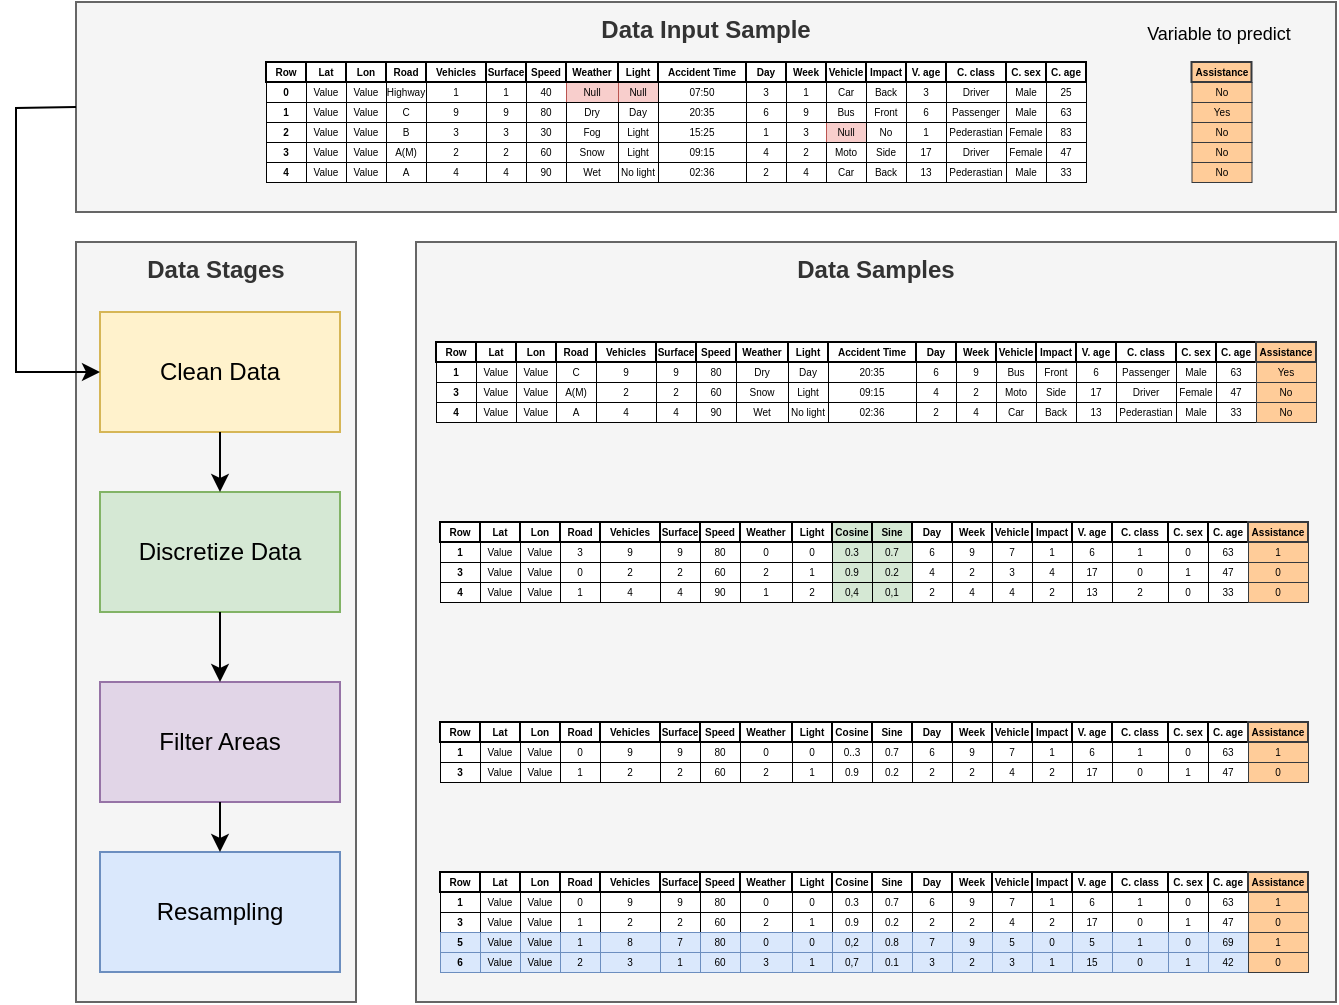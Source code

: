 <mxfile version="22.1.2" type="device">
  <diagram name="Página-1" id="AKCH0TBNHGq56YB6MM5J">
    <mxGraphModel dx="948" dy="581" grid="1" gridSize="10" guides="1" tooltips="1" connect="1" arrows="1" fold="1" page="1" pageScale="1" pageWidth="827" pageHeight="1169" math="0" shadow="0">
      <root>
        <mxCell id="0" />
        <mxCell id="1" parent="0" />
        <mxCell id="4hp1sJfz0hMGVrChPWir-668" value="&lt;b&gt;Data Input Sample&lt;/b&gt;" style="rounded=0;whiteSpace=wrap;html=1;fillColor=#f5f5f5;fontColor=#333333;strokeColor=#666666;verticalAlign=top;" parent="1" vertex="1">
          <mxGeometry x="160" y="100" width="630" height="105" as="geometry" />
        </mxCell>
        <mxCell id="4hp1sJfz0hMGVrChPWir-666" value="&lt;b&gt;Data Stages&lt;/b&gt;" style="rounded=0;whiteSpace=wrap;html=1;fillColor=#f5f5f5;fontColor=#333333;strokeColor=#666666;verticalAlign=top;" parent="1" vertex="1">
          <mxGeometry x="160" y="220" width="140" height="380" as="geometry" />
        </mxCell>
        <mxCell id="4hp1sJfz0hMGVrChPWir-665" value="&lt;b&gt;Data Samples&lt;/b&gt;" style="rounded=0;whiteSpace=wrap;html=1;fillColor=#f5f5f5;fontColor=#333333;strokeColor=#666666;verticalAlign=top;" parent="1" vertex="1">
          <mxGeometry x="330" y="220" width="460" height="380" as="geometry" />
        </mxCell>
        <mxCell id="46ZwgOibdGxCUjzkoEb6-3" value="Clean Data" style="rounded=0;whiteSpace=wrap;html=1;fillColor=#fff2cc;strokeColor=#d6b656;" parent="1" vertex="1">
          <mxGeometry x="172" y="255" width="120" height="60" as="geometry" />
        </mxCell>
        <mxCell id="46ZwgOibdGxCUjzkoEb6-10" value="&lt;font style=&quot;font-size: 5px;&quot;&gt;0&lt;/font&gt;" style="rounded=0;whiteSpace=wrap;html=1;strokeWidth=0.5;align=center;verticalAlign=bottom;fontSize=5;fontStyle=1" parent="1" vertex="1">
          <mxGeometry x="255" y="140" width="20" height="10" as="geometry" />
        </mxCell>
        <mxCell id="46ZwgOibdGxCUjzkoEb6-15" value="&lt;font style=&quot;font-size: 5px;&quot;&gt;&lt;b&gt;1&lt;/b&gt;&lt;/font&gt;" style="rounded=0;whiteSpace=wrap;html=1;strokeWidth=0.5;align=center;verticalAlign=bottom;fontSize=5;" parent="1" vertex="1">
          <mxGeometry x="255" y="150" width="20" height="10" as="geometry" />
        </mxCell>
        <mxCell id="46ZwgOibdGxCUjzkoEb6-27" value="&lt;font style=&quot;font-size: 5px;&quot;&gt;&lt;b&gt;3&lt;/b&gt;&lt;/font&gt;" style="rounded=0;whiteSpace=wrap;html=1;strokeWidth=0.5;align=center;verticalAlign=bottom;fontSize=5;" parent="1" vertex="1">
          <mxGeometry x="255" y="170" width="20" height="10" as="geometry" />
        </mxCell>
        <mxCell id="46ZwgOibdGxCUjzkoEb6-64" value="&lt;font style=&quot;font-size: 5px;&quot;&gt;&lt;b&gt;Row&lt;/b&gt;&lt;/font&gt;" style="rounded=0;whiteSpace=wrap;html=1;strokeWidth=1;align=center;verticalAlign=bottom;fontSize=5;" parent="1" vertex="1">
          <mxGeometry x="255" y="130" width="20" height="10" as="geometry" />
        </mxCell>
        <mxCell id="46ZwgOibdGxCUjzkoEb6-19" value="&lt;font style=&quot;font-size: 5px;&quot;&gt;&lt;b&gt;2&lt;/b&gt;&lt;/font&gt;" style="rounded=0;whiteSpace=wrap;html=1;strokeWidth=0.5;align=center;verticalAlign=bottom;fontSize=5;" parent="1" vertex="1">
          <mxGeometry x="255" y="160" width="20" height="10" as="geometry" />
        </mxCell>
        <mxCell id="46ZwgOibdGxCUjzkoEb6-74" value="&lt;font style=&quot;font-size: 5px;&quot;&gt;Value&lt;/font&gt;" style="rounded=0;whiteSpace=wrap;html=1;strokeWidth=0.5;align=center;verticalAlign=bottom;fontSize=5;" parent="1" vertex="1">
          <mxGeometry x="275" y="150" width="20" height="10" as="geometry" />
        </mxCell>
        <mxCell id="46ZwgOibdGxCUjzkoEb6-75" value="&lt;font style=&quot;font-size: 5px;&quot;&gt;Value&lt;/font&gt;" style="rounded=0;whiteSpace=wrap;html=1;strokeWidth=0.5;align=center;verticalAlign=bottom;fontSize=5;" parent="1" vertex="1">
          <mxGeometry x="275" y="160" width="20" height="10" as="geometry" />
        </mxCell>
        <mxCell id="46ZwgOibdGxCUjzkoEb6-76" value="&lt;font style=&quot;font-size: 5px;&quot;&gt;Value&lt;/font&gt;" style="rounded=0;whiteSpace=wrap;html=1;strokeWidth=0.5;align=center;verticalAlign=bottom;fontSize=5;" parent="1" vertex="1">
          <mxGeometry x="275" y="140" width="20" height="10" as="geometry" />
        </mxCell>
        <mxCell id="46ZwgOibdGxCUjzkoEb6-77" value="&lt;font style=&quot;font-size: 5px;&quot;&gt;Value&lt;/font&gt;" style="rounded=0;whiteSpace=wrap;html=1;strokeWidth=0.5;align=center;verticalAlign=bottom;fontSize=5;" parent="1" vertex="1">
          <mxGeometry x="275" y="170" width="20" height="10" as="geometry" />
        </mxCell>
        <mxCell id="46ZwgOibdGxCUjzkoEb6-78" value="&lt;font style=&quot;font-size: 5px;&quot;&gt;Value&lt;/font&gt;" style="rounded=0;whiteSpace=wrap;html=1;strokeWidth=0.5;align=center;verticalAlign=bottom;fontSize=5;" parent="1" vertex="1">
          <mxGeometry x="295" y="140" width="20" height="10" as="geometry" />
        </mxCell>
        <mxCell id="46ZwgOibdGxCUjzkoEb6-79" value="&lt;font style=&quot;font-size: 5px;&quot;&gt;Value&lt;/font&gt;" style="rounded=0;whiteSpace=wrap;html=1;strokeWidth=0.5;align=center;verticalAlign=bottom;fontSize=5;" parent="1" vertex="1">
          <mxGeometry x="295" y="150" width="20" height="10" as="geometry" />
        </mxCell>
        <mxCell id="46ZwgOibdGxCUjzkoEb6-80" value="&lt;font style=&quot;font-size: 5px;&quot;&gt;Value&lt;/font&gt;" style="rounded=0;whiteSpace=wrap;html=1;strokeWidth=0.5;align=center;verticalAlign=bottom;fontSize=5;" parent="1" vertex="1">
          <mxGeometry x="295" y="160" width="20" height="10" as="geometry" />
        </mxCell>
        <mxCell id="46ZwgOibdGxCUjzkoEb6-81" value="&lt;font style=&quot;font-size: 5px;&quot;&gt;Value&lt;/font&gt;" style="rounded=0;whiteSpace=wrap;html=1;strokeWidth=0.5;align=center;verticalAlign=bottom;fontSize=5;" parent="1" vertex="1">
          <mxGeometry x="295" y="170" width="20" height="10" as="geometry" />
        </mxCell>
        <mxCell id="46ZwgOibdGxCUjzkoEb6-72" value="&lt;font style=&quot;font-size: 5px;&quot;&gt;&lt;b&gt;Lat&lt;/b&gt;&lt;/font&gt;" style="rounded=0;whiteSpace=wrap;html=1;strokeWidth=1;align=center;verticalAlign=bottom;fontSize=5;" parent="1" vertex="1">
          <mxGeometry x="275" y="130" width="20" height="10" as="geometry" />
        </mxCell>
        <mxCell id="46ZwgOibdGxCUjzkoEb6-73" value="&lt;font style=&quot;font-size: 5px;&quot;&gt;&lt;b&gt;Lon&lt;/b&gt;&lt;/font&gt;" style="rounded=0;whiteSpace=wrap;html=1;strokeWidth=1;align=center;verticalAlign=bottom;fontSize=5;" parent="1" vertex="1">
          <mxGeometry x="295" y="130" width="20" height="10" as="geometry" />
        </mxCell>
        <mxCell id="46ZwgOibdGxCUjzkoEb6-226" value="&lt;font style=&quot;font-size: 5px;&quot;&gt;&lt;b&gt;4&lt;/b&gt;&lt;/font&gt;" style="rounded=0;whiteSpace=wrap;html=1;strokeWidth=0.5;align=center;verticalAlign=bottom;fontSize=5;" parent="1" vertex="1">
          <mxGeometry x="255" y="180" width="20" height="10" as="geometry" />
        </mxCell>
        <mxCell id="46ZwgOibdGxCUjzkoEb6-229" value="&lt;font style=&quot;font-size: 5px;&quot;&gt;Value&lt;/font&gt;" style="rounded=0;whiteSpace=wrap;html=1;strokeWidth=0.5;align=center;verticalAlign=bottom;fontSize=5;" parent="1" vertex="1">
          <mxGeometry x="275" y="180" width="20" height="10" as="geometry" />
        </mxCell>
        <mxCell id="46ZwgOibdGxCUjzkoEb6-230" value="&lt;font style=&quot;font-size: 5px;&quot;&gt;Value&lt;/font&gt;" style="rounded=0;whiteSpace=wrap;html=1;strokeWidth=0.5;align=center;verticalAlign=bottom;fontSize=5;" parent="1" vertex="1">
          <mxGeometry x="295" y="180" width="20" height="10" as="geometry" />
        </mxCell>
        <mxCell id="4hp1sJfz0hMGVrChPWir-1" value="&lt;font style=&quot;font-size: 5px;&quot;&gt;1&lt;/font&gt;" style="rounded=0;whiteSpace=wrap;html=1;strokeWidth=0.5;align=center;verticalAlign=bottom;fontSize=5;" parent="1" vertex="1">
          <mxGeometry x="335" y="140" width="30" height="10" as="geometry" />
        </mxCell>
        <mxCell id="4hp1sJfz0hMGVrChPWir-2" value="&lt;font style=&quot;font-size: 5px;&quot;&gt;9&lt;/font&gt;" style="rounded=0;whiteSpace=wrap;html=1;strokeWidth=0.5;align=center;verticalAlign=bottom;fontSize=5;" parent="1" vertex="1">
          <mxGeometry x="335" y="150" width="30" height="10" as="geometry" />
        </mxCell>
        <mxCell id="4hp1sJfz0hMGVrChPWir-3" value="&lt;font style=&quot;font-size: 5px;&quot;&gt;3&lt;/font&gt;" style="rounded=0;whiteSpace=wrap;html=1;strokeWidth=0.5;align=center;verticalAlign=bottom;fontSize=5;" parent="1" vertex="1">
          <mxGeometry x="335" y="160" width="30" height="10" as="geometry" />
        </mxCell>
        <mxCell id="4hp1sJfz0hMGVrChPWir-4" value="&lt;font style=&quot;font-size: 5px;&quot;&gt;2&lt;/font&gt;" style="rounded=0;whiteSpace=wrap;html=1;strokeWidth=0.5;align=center;verticalAlign=bottom;fontSize=5;" parent="1" vertex="1">
          <mxGeometry x="335" y="170" width="30" height="10" as="geometry" />
        </mxCell>
        <mxCell id="4hp1sJfz0hMGVrChPWir-5" value="&lt;font style=&quot;font-size: 5px;&quot;&gt;&lt;b&gt;Vehicles&lt;/b&gt;&lt;/font&gt;" style="rounded=0;whiteSpace=wrap;html=1;strokeWidth=1;align=center;verticalAlign=bottom;fontSize=5;" parent="1" vertex="1">
          <mxGeometry x="335" y="130" width="30" height="10" as="geometry" />
        </mxCell>
        <mxCell id="4hp1sJfz0hMGVrChPWir-6" value="&lt;font style=&quot;font-size: 5px;&quot;&gt;4&lt;/font&gt;" style="rounded=0;whiteSpace=wrap;html=1;strokeWidth=0.5;align=center;verticalAlign=bottom;fontSize=5;" parent="1" vertex="1">
          <mxGeometry x="335" y="180" width="30" height="10" as="geometry" />
        </mxCell>
        <mxCell id="4hp1sJfz0hMGVrChPWir-9" value="&lt;font style=&quot;font-size: 5px;&quot;&gt;1&lt;/font&gt;" style="rounded=0;whiteSpace=wrap;html=1;strokeWidth=0.5;align=center;verticalAlign=bottom;fontSize=5;" parent="1" vertex="1">
          <mxGeometry x="365" y="140" width="20" height="10" as="geometry" />
        </mxCell>
        <mxCell id="4hp1sJfz0hMGVrChPWir-10" value="&lt;font style=&quot;font-size: 5px;&quot;&gt;9&lt;/font&gt;" style="rounded=0;whiteSpace=wrap;html=1;strokeWidth=0.5;align=center;verticalAlign=bottom;fontSize=5;" parent="1" vertex="1">
          <mxGeometry x="365" y="150" width="20" height="10" as="geometry" />
        </mxCell>
        <mxCell id="4hp1sJfz0hMGVrChPWir-11" value="&lt;font style=&quot;font-size: 5px;&quot;&gt;3&lt;/font&gt;" style="rounded=0;whiteSpace=wrap;html=1;strokeWidth=0.5;align=center;verticalAlign=bottom;fontSize=5;" parent="1" vertex="1">
          <mxGeometry x="365" y="160" width="20" height="10" as="geometry" />
        </mxCell>
        <mxCell id="4hp1sJfz0hMGVrChPWir-12" value="&lt;font style=&quot;font-size: 5px;&quot;&gt;2&lt;/font&gt;" style="rounded=0;whiteSpace=wrap;html=1;strokeWidth=0.5;align=center;verticalAlign=bottom;fontSize=5;" parent="1" vertex="1">
          <mxGeometry x="365" y="170" width="20" height="10" as="geometry" />
        </mxCell>
        <mxCell id="4hp1sJfz0hMGVrChPWir-13" value="&lt;font style=&quot;font-size: 5px;&quot;&gt;&lt;b&gt;Surface&lt;/b&gt;&lt;/font&gt;" style="rounded=0;whiteSpace=wrap;html=1;strokeWidth=1;align=center;verticalAlign=bottom;fontSize=5;" parent="1" vertex="1">
          <mxGeometry x="365" y="130" width="20" height="10" as="geometry" />
        </mxCell>
        <mxCell id="4hp1sJfz0hMGVrChPWir-14" value="&lt;font style=&quot;font-size: 5px;&quot;&gt;4&lt;/font&gt;" style="rounded=0;whiteSpace=wrap;html=1;strokeWidth=0.5;align=center;verticalAlign=bottom;fontSize=5;" parent="1" vertex="1">
          <mxGeometry x="365" y="180" width="20" height="10" as="geometry" />
        </mxCell>
        <mxCell id="4hp1sJfz0hMGVrChPWir-15" value="&lt;font style=&quot;font-size: 5px;&quot;&gt;40&lt;/font&gt;" style="rounded=0;whiteSpace=wrap;html=1;strokeWidth=0.5;align=center;verticalAlign=bottom;fontSize=5;" parent="1" vertex="1">
          <mxGeometry x="385" y="140" width="20" height="10" as="geometry" />
        </mxCell>
        <mxCell id="4hp1sJfz0hMGVrChPWir-16" value="80" style="rounded=0;whiteSpace=wrap;html=1;strokeWidth=0.5;align=center;verticalAlign=bottom;fontSize=5;" parent="1" vertex="1">
          <mxGeometry x="385" y="150" width="20" height="10" as="geometry" />
        </mxCell>
        <mxCell id="4hp1sJfz0hMGVrChPWir-17" value="&lt;font style=&quot;font-size: 5px;&quot;&gt;30&lt;/font&gt;" style="rounded=0;whiteSpace=wrap;html=1;strokeWidth=0.5;align=center;verticalAlign=bottom;fontSize=5;" parent="1" vertex="1">
          <mxGeometry x="385" y="160" width="20" height="10" as="geometry" />
        </mxCell>
        <mxCell id="4hp1sJfz0hMGVrChPWir-18" value="&lt;font style=&quot;font-size: 5px;&quot;&gt;60&lt;/font&gt;" style="rounded=0;whiteSpace=wrap;html=1;strokeWidth=0.5;align=center;verticalAlign=bottom;fontSize=5;" parent="1" vertex="1">
          <mxGeometry x="385" y="170" width="20" height="10" as="geometry" />
        </mxCell>
        <mxCell id="4hp1sJfz0hMGVrChPWir-19" value="&lt;font style=&quot;font-size: 5px;&quot;&gt;&lt;b&gt;Speed&lt;/b&gt;&lt;/font&gt;" style="rounded=0;whiteSpace=wrap;html=1;strokeWidth=1;align=center;verticalAlign=bottom;fontSize=5;" parent="1" vertex="1">
          <mxGeometry x="385" y="130" width="20" height="10" as="geometry" />
        </mxCell>
        <mxCell id="4hp1sJfz0hMGVrChPWir-20" value="&lt;font style=&quot;font-size: 5px;&quot;&gt;90&lt;/font&gt;" style="rounded=0;whiteSpace=wrap;html=1;strokeWidth=0.5;align=center;verticalAlign=bottom;fontSize=5;" parent="1" vertex="1">
          <mxGeometry x="385" y="180" width="20" height="10" as="geometry" />
        </mxCell>
        <mxCell id="4hp1sJfz0hMGVrChPWir-41" value="&lt;font style=&quot;font-size: 5px;&quot;&gt;1&lt;/font&gt;" style="rounded=0;whiteSpace=wrap;html=1;strokeWidth=0.5;align=center;verticalAlign=bottom;fontSize=5;" parent="1" vertex="1">
          <mxGeometry x="515" y="140" width="20" height="10" as="geometry" />
        </mxCell>
        <mxCell id="4hp1sJfz0hMGVrChPWir-42" value="&lt;font style=&quot;font-size: 5px;&quot;&gt;9&lt;/font&gt;" style="rounded=0;whiteSpace=wrap;html=1;strokeWidth=0.5;align=center;verticalAlign=bottom;fontSize=5;" parent="1" vertex="1">
          <mxGeometry x="515" y="150" width="20" height="10" as="geometry" />
        </mxCell>
        <mxCell id="4hp1sJfz0hMGVrChPWir-43" value="&lt;font style=&quot;font-size: 5px;&quot;&gt;3&lt;/font&gt;" style="rounded=0;whiteSpace=wrap;html=1;strokeWidth=0.5;align=center;verticalAlign=bottom;fontSize=5;" parent="1" vertex="1">
          <mxGeometry x="515" y="160" width="20" height="10" as="geometry" />
        </mxCell>
        <mxCell id="4hp1sJfz0hMGVrChPWir-44" value="&lt;font style=&quot;font-size: 5px;&quot;&gt;2&lt;/font&gt;" style="rounded=0;whiteSpace=wrap;html=1;strokeWidth=0.5;align=center;verticalAlign=bottom;fontSize=5;" parent="1" vertex="1">
          <mxGeometry x="515" y="170" width="20" height="10" as="geometry" />
        </mxCell>
        <mxCell id="4hp1sJfz0hMGVrChPWir-45" value="&lt;b&gt;Week&lt;/b&gt;" style="rounded=0;whiteSpace=wrap;html=1;strokeWidth=1;align=center;verticalAlign=bottom;fontSize=5;" parent="1" vertex="1">
          <mxGeometry x="515" y="130" width="20" height="10" as="geometry" />
        </mxCell>
        <mxCell id="4hp1sJfz0hMGVrChPWir-46" value="&lt;font style=&quot;font-size: 5px;&quot;&gt;4&lt;/font&gt;" style="rounded=0;whiteSpace=wrap;html=1;strokeWidth=0.5;align=center;verticalAlign=bottom;fontSize=5;" parent="1" vertex="1">
          <mxGeometry x="515" y="180" width="20" height="10" as="geometry" />
        </mxCell>
        <mxCell id="4hp1sJfz0hMGVrChPWir-47" value="&lt;font style=&quot;font-size: 5px;&quot;&gt;Car&lt;/font&gt;" style="rounded=0;whiteSpace=wrap;html=1;strokeWidth=0.5;align=center;verticalAlign=bottom;fontSize=5;" parent="1" vertex="1">
          <mxGeometry x="535" y="140" width="20" height="10" as="geometry" />
        </mxCell>
        <mxCell id="4hp1sJfz0hMGVrChPWir-48" value="&lt;font style=&quot;font-size: 5px;&quot;&gt;Null&lt;/font&gt;" style="rounded=0;whiteSpace=wrap;html=1;strokeWidth=0.5;align=center;verticalAlign=bottom;fontSize=5;fillColor=#f8cecc;strokeColor=#b85450;" parent="1" vertex="1">
          <mxGeometry x="535" y="160" width="20" height="10" as="geometry" />
        </mxCell>
        <mxCell id="4hp1sJfz0hMGVrChPWir-49" value="&lt;font style=&quot;font-size: 5px;&quot;&gt;&lt;b&gt;Vehicle&lt;/b&gt;&lt;/font&gt;" style="rounded=0;whiteSpace=wrap;html=1;strokeWidth=1;align=center;verticalAlign=bottom;fontSize=5;" parent="1" vertex="1">
          <mxGeometry x="535" y="130" width="20" height="10" as="geometry" />
        </mxCell>
        <mxCell id="4hp1sJfz0hMGVrChPWir-50" value="&lt;font style=&quot;font-size: 5px;&quot;&gt;Bus&lt;/font&gt;" style="rounded=0;whiteSpace=wrap;html=1;strokeWidth=0.5;align=center;verticalAlign=bottom;fontSize=5;" parent="1" vertex="1">
          <mxGeometry x="535" y="150" width="20" height="10" as="geometry" />
        </mxCell>
        <mxCell id="4hp1sJfz0hMGVrChPWir-51" value="&lt;font style=&quot;font-size: 5px;&quot;&gt;Moto&lt;/font&gt;" style="rounded=0;whiteSpace=wrap;html=1;strokeWidth=0.5;align=center;verticalAlign=bottom;fontSize=5;" parent="1" vertex="1">
          <mxGeometry x="535" y="170" width="20" height="10" as="geometry" />
        </mxCell>
        <mxCell id="4hp1sJfz0hMGVrChPWir-52" value="Car" style="rounded=0;whiteSpace=wrap;html=1;strokeWidth=0.5;align=center;verticalAlign=bottom;fontSize=5;" parent="1" vertex="1">
          <mxGeometry x="535" y="180" width="20" height="10" as="geometry" />
        </mxCell>
        <mxCell id="4hp1sJfz0hMGVrChPWir-59" value="&lt;font style=&quot;font-size: 5px;&quot;&gt;Null&lt;/font&gt;" style="rounded=0;whiteSpace=wrap;html=1;strokeWidth=0.5;align=center;verticalAlign=bottom;fontSize=5;fillColor=#f8cecc;strokeColor=#b85450;" parent="1" vertex="1">
          <mxGeometry x="405" y="140" width="26" height="10" as="geometry" />
        </mxCell>
        <mxCell id="4hp1sJfz0hMGVrChPWir-60" value="&lt;font style=&quot;font-size: 5px;&quot;&gt;Fog&lt;/font&gt;" style="rounded=0;whiteSpace=wrap;html=1;strokeWidth=0.5;align=center;verticalAlign=bottom;fontSize=5;" parent="1" vertex="1">
          <mxGeometry x="405" y="160" width="26" height="10" as="geometry" />
        </mxCell>
        <mxCell id="4hp1sJfz0hMGVrChPWir-61" value="&lt;font style=&quot;font-size: 5px;&quot;&gt;Snow&lt;/font&gt;" style="rounded=0;whiteSpace=wrap;html=1;strokeWidth=0.5;align=center;verticalAlign=bottom;fontSize=5;" parent="1" vertex="1">
          <mxGeometry x="405" y="170" width="26" height="10" as="geometry" />
        </mxCell>
        <mxCell id="4hp1sJfz0hMGVrChPWir-62" value="&lt;font style=&quot;font-size: 5px;&quot;&gt;Dry&lt;/font&gt;" style="rounded=0;whiteSpace=wrap;html=1;strokeWidth=0.5;align=center;verticalAlign=bottom;fontSize=5;" parent="1" vertex="1">
          <mxGeometry x="405" y="150" width="26" height="10" as="geometry" />
        </mxCell>
        <mxCell id="4hp1sJfz0hMGVrChPWir-63" value="&lt;font style=&quot;font-size: 5px;&quot;&gt;&lt;b&gt;Weather&lt;/b&gt;&lt;/font&gt;" style="rounded=0;whiteSpace=wrap;html=1;strokeWidth=1;align=center;verticalAlign=bottom;fontSize=5;" parent="1" vertex="1">
          <mxGeometry x="405" y="130" width="26" height="10" as="geometry" />
        </mxCell>
        <mxCell id="4hp1sJfz0hMGVrChPWir-64" value="Wet" style="rounded=0;whiteSpace=wrap;html=1;strokeWidth=0.5;align=center;verticalAlign=bottom;fontSize=5;" parent="1" vertex="1">
          <mxGeometry x="405" y="180" width="26" height="10" as="geometry" />
        </mxCell>
        <mxCell id="4hp1sJfz0hMGVrChPWir-72" value="&lt;font style=&quot;font-size: 5px;&quot;&gt;Null&lt;/font&gt;" style="rounded=0;whiteSpace=wrap;html=1;strokeWidth=0.5;align=center;verticalAlign=bottom;fontSize=5;fillColor=#f8cecc;strokeColor=#b85450;" parent="1" vertex="1">
          <mxGeometry x="431" y="140" width="20" height="10" as="geometry" />
        </mxCell>
        <mxCell id="4hp1sJfz0hMGVrChPWir-73" value="Light" style="rounded=0;whiteSpace=wrap;html=1;strokeWidth=0.5;align=center;verticalAlign=bottom;fontSize=5;" parent="1" vertex="1">
          <mxGeometry x="431" y="160" width="20" height="10" as="geometry" />
        </mxCell>
        <mxCell id="4hp1sJfz0hMGVrChPWir-74" value="Light" style="rounded=0;whiteSpace=wrap;html=1;strokeWidth=0.5;align=center;verticalAlign=bottom;fontSize=5;" parent="1" vertex="1">
          <mxGeometry x="431" y="170" width="20" height="10" as="geometry" />
        </mxCell>
        <mxCell id="4hp1sJfz0hMGVrChPWir-75" value="Day" style="rounded=0;whiteSpace=wrap;html=1;strokeWidth=0.5;align=center;verticalAlign=bottom;fontSize=5;" parent="1" vertex="1">
          <mxGeometry x="431" y="150" width="20" height="10" as="geometry" />
        </mxCell>
        <mxCell id="4hp1sJfz0hMGVrChPWir-76" value="&lt;font style=&quot;font-size: 5px;&quot;&gt;&lt;b&gt;Light&lt;/b&gt;&lt;/font&gt;" style="rounded=0;whiteSpace=wrap;html=1;strokeWidth=1;align=center;verticalAlign=bottom;fontSize=5;" parent="1" vertex="1">
          <mxGeometry x="431" y="130" width="20" height="10" as="geometry" />
        </mxCell>
        <mxCell id="4hp1sJfz0hMGVrChPWir-77" value="No light" style="rounded=0;whiteSpace=wrap;html=1;strokeWidth=0.5;align=center;verticalAlign=bottom;fontSize=5;" parent="1" vertex="1">
          <mxGeometry x="431" y="180" width="20" height="10" as="geometry" />
        </mxCell>
        <mxCell id="4hp1sJfz0hMGVrChPWir-79" value="Back" style="rounded=0;whiteSpace=wrap;html=1;strokeWidth=0.5;align=center;verticalAlign=bottom;fontSize=5;" parent="1" vertex="1">
          <mxGeometry x="555" y="140" width="20" height="10" as="geometry" />
        </mxCell>
        <mxCell id="4hp1sJfz0hMGVrChPWir-81" value="&lt;font style=&quot;font-size: 5px;&quot;&gt;&lt;b&gt;Impact&lt;/b&gt;&lt;/font&gt;" style="rounded=0;whiteSpace=wrap;html=1;strokeWidth=1;align=center;verticalAlign=bottom;fontSize=5;" parent="1" vertex="1">
          <mxGeometry x="555" y="130" width="20" height="10" as="geometry" />
        </mxCell>
        <mxCell id="4hp1sJfz0hMGVrChPWir-82" value="Front" style="rounded=0;whiteSpace=wrap;html=1;strokeWidth=0.5;align=center;verticalAlign=bottom;fontSize=5;" parent="1" vertex="1">
          <mxGeometry x="555" y="150" width="20" height="10" as="geometry" />
        </mxCell>
        <mxCell id="4hp1sJfz0hMGVrChPWir-83" value="Side" style="rounded=0;whiteSpace=wrap;html=1;strokeWidth=0.5;align=center;verticalAlign=bottom;fontSize=5;" parent="1" vertex="1">
          <mxGeometry x="555" y="170" width="20" height="10" as="geometry" />
        </mxCell>
        <mxCell id="4hp1sJfz0hMGVrChPWir-84" value="Back" style="rounded=0;whiteSpace=wrap;html=1;strokeWidth=0.5;align=center;verticalAlign=bottom;fontSize=5;" parent="1" vertex="1">
          <mxGeometry x="555" y="180" width="20" height="10" as="geometry" />
        </mxCell>
        <mxCell id="4hp1sJfz0hMGVrChPWir-85" value="&lt;font style=&quot;font-size: 5px;&quot;&gt;3&lt;/font&gt;" style="rounded=0;whiteSpace=wrap;html=1;strokeWidth=0.5;align=center;verticalAlign=bottom;fontSize=5;" parent="1" vertex="1">
          <mxGeometry x="575" y="140" width="20" height="10" as="geometry" />
        </mxCell>
        <mxCell id="4hp1sJfz0hMGVrChPWir-86" value="&lt;font style=&quot;font-size: 5px;&quot;&gt;1&lt;/font&gt;" style="rounded=0;whiteSpace=wrap;html=1;strokeWidth=0.5;align=center;verticalAlign=bottom;fontSize=5;" parent="1" vertex="1">
          <mxGeometry x="575" y="160" width="20" height="10" as="geometry" />
        </mxCell>
        <mxCell id="4hp1sJfz0hMGVrChPWir-87" value="&lt;font style=&quot;font-size: 5px;&quot;&gt;&lt;b&gt;V. age&lt;/b&gt;&lt;/font&gt;" style="rounded=0;whiteSpace=wrap;html=1;strokeWidth=1;align=center;verticalAlign=bottom;fontSize=5;" parent="1" vertex="1">
          <mxGeometry x="575" y="130" width="20" height="10" as="geometry" />
        </mxCell>
        <mxCell id="4hp1sJfz0hMGVrChPWir-88" value="&lt;font style=&quot;font-size: 5px;&quot;&gt;6&lt;/font&gt;" style="rounded=0;whiteSpace=wrap;html=1;strokeWidth=0.5;align=center;verticalAlign=bottom;fontSize=5;" parent="1" vertex="1">
          <mxGeometry x="575" y="150" width="20" height="10" as="geometry" />
        </mxCell>
        <mxCell id="4hp1sJfz0hMGVrChPWir-89" value="&lt;font style=&quot;font-size: 5px;&quot;&gt;17&lt;/font&gt;" style="rounded=0;whiteSpace=wrap;html=1;strokeWidth=0.5;align=center;verticalAlign=bottom;fontSize=5;" parent="1" vertex="1">
          <mxGeometry x="575" y="170" width="20" height="10" as="geometry" />
        </mxCell>
        <mxCell id="4hp1sJfz0hMGVrChPWir-90" value="13" style="rounded=0;whiteSpace=wrap;html=1;strokeWidth=0.5;align=center;verticalAlign=bottom;fontSize=5;" parent="1" vertex="1">
          <mxGeometry x="575" y="180" width="20" height="10" as="geometry" />
        </mxCell>
        <mxCell id="4hp1sJfz0hMGVrChPWir-97" value="&lt;font style=&quot;font-size: 5px;&quot;&gt;Driver&lt;/font&gt;" style="rounded=0;whiteSpace=wrap;html=1;strokeWidth=0.5;align=center;verticalAlign=bottom;fontSize=5;" parent="1" vertex="1">
          <mxGeometry x="595" y="140" width="30" height="10" as="geometry" />
        </mxCell>
        <mxCell id="4hp1sJfz0hMGVrChPWir-98" value="&lt;font style=&quot;font-size: 5px;&quot;&gt;Pederastian&lt;/font&gt;" style="rounded=0;whiteSpace=wrap;html=1;strokeWidth=0.5;align=center;verticalAlign=bottom;fontSize=5;" parent="1" vertex="1">
          <mxGeometry x="595" y="160" width="30" height="10" as="geometry" />
        </mxCell>
        <mxCell id="4hp1sJfz0hMGVrChPWir-100" value="&lt;font style=&quot;font-size: 5px;&quot;&gt;Passenger&lt;/font&gt;" style="rounded=0;whiteSpace=wrap;html=1;strokeWidth=0.5;align=center;verticalAlign=bottom;fontSize=5;" parent="1" vertex="1">
          <mxGeometry x="595" y="150" width="30" height="10" as="geometry" />
        </mxCell>
        <mxCell id="4hp1sJfz0hMGVrChPWir-101" value="Driver" style="rounded=0;whiteSpace=wrap;html=1;strokeWidth=0.5;align=center;verticalAlign=bottom;fontSize=5;" parent="1" vertex="1">
          <mxGeometry x="595" y="170" width="30" height="10" as="geometry" />
        </mxCell>
        <mxCell id="4hp1sJfz0hMGVrChPWir-102" value="Pederastian" style="rounded=0;whiteSpace=wrap;html=1;strokeWidth=0.5;align=center;verticalAlign=bottom;fontSize=5;" parent="1" vertex="1">
          <mxGeometry x="595" y="180" width="30" height="10" as="geometry" />
        </mxCell>
        <mxCell id="4hp1sJfz0hMGVrChPWir-103" value="&lt;font style=&quot;font-size: 5px;&quot;&gt;Male&lt;/font&gt;" style="rounded=0;whiteSpace=wrap;html=1;strokeWidth=0.5;align=center;verticalAlign=bottom;fontSize=5;" parent="1" vertex="1">
          <mxGeometry x="625" y="140" width="20" height="10" as="geometry" />
        </mxCell>
        <mxCell id="4hp1sJfz0hMGVrChPWir-104" value="&lt;font style=&quot;font-size: 5px;&quot;&gt;Female&lt;/font&gt;" style="rounded=0;whiteSpace=wrap;html=1;strokeWidth=0.5;align=center;verticalAlign=bottom;fontSize=5;" parent="1" vertex="1">
          <mxGeometry x="625" y="160" width="20" height="10" as="geometry" />
        </mxCell>
        <mxCell id="4hp1sJfz0hMGVrChPWir-105" value="&lt;font style=&quot;font-size: 5px;&quot;&gt;&lt;b&gt;C. sex&lt;/b&gt;&lt;/font&gt;" style="rounded=0;whiteSpace=wrap;html=1;strokeWidth=1;align=center;verticalAlign=bottom;fontSize=5;" parent="1" vertex="1">
          <mxGeometry x="625" y="130" width="20" height="10" as="geometry" />
        </mxCell>
        <mxCell id="4hp1sJfz0hMGVrChPWir-106" value="Male" style="rounded=0;whiteSpace=wrap;html=1;strokeWidth=0.5;align=center;verticalAlign=bottom;fontSize=5;" parent="1" vertex="1">
          <mxGeometry x="625" y="150" width="20" height="10" as="geometry" />
        </mxCell>
        <mxCell id="4hp1sJfz0hMGVrChPWir-107" value="Female" style="rounded=0;whiteSpace=wrap;html=1;strokeWidth=0.5;align=center;verticalAlign=bottom;fontSize=5;" parent="1" vertex="1">
          <mxGeometry x="625" y="170" width="20" height="10" as="geometry" />
        </mxCell>
        <mxCell id="4hp1sJfz0hMGVrChPWir-108" value="Male" style="rounded=0;whiteSpace=wrap;html=1;strokeWidth=0.5;align=center;verticalAlign=bottom;fontSize=5;" parent="1" vertex="1">
          <mxGeometry x="625" y="180" width="20" height="10" as="geometry" />
        </mxCell>
        <mxCell id="4hp1sJfz0hMGVrChPWir-109" value="&lt;font style=&quot;font-size: 5px;&quot;&gt;25&lt;/font&gt;" style="rounded=0;whiteSpace=wrap;html=1;strokeWidth=0.5;align=center;verticalAlign=bottom;fontSize=5;" parent="1" vertex="1">
          <mxGeometry x="645" y="140" width="20" height="10" as="geometry" />
        </mxCell>
        <mxCell id="4hp1sJfz0hMGVrChPWir-110" value="&lt;font style=&quot;font-size: 5px;&quot;&gt;83&lt;/font&gt;" style="rounded=0;whiteSpace=wrap;html=1;strokeWidth=0.5;align=center;verticalAlign=bottom;fontSize=5;" parent="1" vertex="1">
          <mxGeometry x="645" y="160" width="20" height="10" as="geometry" />
        </mxCell>
        <mxCell id="4hp1sJfz0hMGVrChPWir-111" value="&lt;font style=&quot;font-size: 5px;&quot;&gt;&lt;b&gt;C. age&lt;/b&gt;&lt;/font&gt;" style="rounded=0;whiteSpace=wrap;html=1;strokeWidth=1;align=center;verticalAlign=bottom;fontSize=5;" parent="1" vertex="1">
          <mxGeometry x="645" y="130" width="20" height="10" as="geometry" />
        </mxCell>
        <mxCell id="4hp1sJfz0hMGVrChPWir-112" value="&lt;font style=&quot;font-size: 5px;&quot;&gt;63&lt;/font&gt;" style="rounded=0;whiteSpace=wrap;html=1;strokeWidth=0.5;align=center;verticalAlign=bottom;fontSize=5;" parent="1" vertex="1">
          <mxGeometry x="645" y="150" width="20" height="10" as="geometry" />
        </mxCell>
        <mxCell id="4hp1sJfz0hMGVrChPWir-113" value="&lt;font style=&quot;font-size: 5px;&quot;&gt;47&lt;/font&gt;" style="rounded=0;whiteSpace=wrap;html=1;strokeWidth=0.5;align=center;verticalAlign=bottom;fontSize=5;" parent="1" vertex="1">
          <mxGeometry x="645" y="170" width="20" height="10" as="geometry" />
        </mxCell>
        <mxCell id="4hp1sJfz0hMGVrChPWir-114" value="33" style="rounded=0;whiteSpace=wrap;html=1;strokeWidth=0.5;align=center;verticalAlign=bottom;fontSize=5;" parent="1" vertex="1">
          <mxGeometry x="645" y="180" width="20" height="10" as="geometry" />
        </mxCell>
        <mxCell id="4hp1sJfz0hMGVrChPWir-115" value="&lt;font style=&quot;font-size: 5px;&quot;&gt;Highway&lt;/font&gt;" style="rounded=0;whiteSpace=wrap;html=1;strokeWidth=0.5;align=center;verticalAlign=bottom;fontSize=5;" parent="1" vertex="1">
          <mxGeometry x="315" y="140" width="20" height="10" as="geometry" />
        </mxCell>
        <mxCell id="4hp1sJfz0hMGVrChPWir-116" value="&lt;font style=&quot;font-size: 5px;&quot;&gt;C&lt;/font&gt;" style="rounded=0;whiteSpace=wrap;html=1;strokeWidth=0.5;align=center;verticalAlign=bottom;fontSize=5;" parent="1" vertex="1">
          <mxGeometry x="315" y="150" width="20" height="10" as="geometry" />
        </mxCell>
        <mxCell id="4hp1sJfz0hMGVrChPWir-117" value="&lt;font style=&quot;font-size: 5px;&quot;&gt;B&lt;/font&gt;" style="rounded=0;whiteSpace=wrap;html=1;strokeWidth=0.5;align=center;verticalAlign=bottom;fontSize=5;" parent="1" vertex="1">
          <mxGeometry x="315" y="160" width="20" height="10" as="geometry" />
        </mxCell>
        <mxCell id="4hp1sJfz0hMGVrChPWir-118" value="&lt;font style=&quot;font-size: 5px;&quot;&gt;A(M)&lt;/font&gt;" style="rounded=0;whiteSpace=wrap;html=1;strokeWidth=0.5;align=center;verticalAlign=bottom;fontSize=5;" parent="1" vertex="1">
          <mxGeometry x="315" y="170" width="20" height="10" as="geometry" />
        </mxCell>
        <mxCell id="4hp1sJfz0hMGVrChPWir-119" value="&lt;font style=&quot;font-size: 5px;&quot;&gt;&lt;b&gt;Road&lt;/b&gt;&lt;/font&gt;" style="rounded=0;whiteSpace=wrap;html=1;strokeWidth=1;align=center;verticalAlign=bottom;fontSize=5;" parent="1" vertex="1">
          <mxGeometry x="315" y="130" width="20" height="10" as="geometry" />
        </mxCell>
        <mxCell id="4hp1sJfz0hMGVrChPWir-120" value="&lt;font style=&quot;font-size: 5px;&quot;&gt;A&lt;/font&gt;" style="rounded=0;whiteSpace=wrap;html=1;strokeWidth=0.5;align=center;verticalAlign=bottom;fontSize=5;" parent="1" vertex="1">
          <mxGeometry x="315" y="180" width="20" height="10" as="geometry" />
        </mxCell>
        <mxCell id="4hp1sJfz0hMGVrChPWir-124" value="&lt;font style=&quot;font-size: 5px;&quot;&gt;&lt;b&gt;1&lt;/b&gt;&lt;/font&gt;" style="rounded=0;whiteSpace=wrap;html=1;strokeWidth=0.5;align=center;verticalAlign=bottom;fontSize=5;" parent="1" vertex="1">
          <mxGeometry x="340" y="280" width="20" height="10" as="geometry" />
        </mxCell>
        <mxCell id="4hp1sJfz0hMGVrChPWir-125" value="&lt;font style=&quot;font-size: 5px;&quot;&gt;&lt;b&gt;3&lt;/b&gt;&lt;/font&gt;" style="rounded=0;whiteSpace=wrap;html=1;strokeWidth=0.5;align=center;verticalAlign=bottom;fontSize=5;" parent="1" vertex="1">
          <mxGeometry x="340" y="290" width="20" height="10" as="geometry" />
        </mxCell>
        <mxCell id="4hp1sJfz0hMGVrChPWir-126" value="&lt;font style=&quot;font-size: 5px;&quot;&gt;&lt;b&gt;Row&lt;/b&gt;&lt;/font&gt;" style="rounded=0;whiteSpace=wrap;html=1;strokeWidth=1;align=center;verticalAlign=bottom;fontSize=5;" parent="1" vertex="1">
          <mxGeometry x="340" y="270" width="20" height="10" as="geometry" />
        </mxCell>
        <mxCell id="4hp1sJfz0hMGVrChPWir-128" value="&lt;font style=&quot;font-size: 5px;&quot;&gt;Value&lt;/font&gt;" style="rounded=0;whiteSpace=wrap;html=1;strokeWidth=0.5;align=center;verticalAlign=bottom;fontSize=5;" parent="1" vertex="1">
          <mxGeometry x="360" y="280" width="20" height="10" as="geometry" />
        </mxCell>
        <mxCell id="4hp1sJfz0hMGVrChPWir-131" value="&lt;font style=&quot;font-size: 5px;&quot;&gt;Value&lt;/font&gt;" style="rounded=0;whiteSpace=wrap;html=1;strokeWidth=0.5;align=center;verticalAlign=bottom;fontSize=5;" parent="1" vertex="1">
          <mxGeometry x="360" y="290" width="20" height="10" as="geometry" />
        </mxCell>
        <mxCell id="4hp1sJfz0hMGVrChPWir-133" value="&lt;font style=&quot;font-size: 5px;&quot;&gt;Value&lt;/font&gt;" style="rounded=0;whiteSpace=wrap;html=1;strokeWidth=0.5;align=center;verticalAlign=bottom;fontSize=5;" parent="1" vertex="1">
          <mxGeometry x="380" y="280" width="20" height="10" as="geometry" />
        </mxCell>
        <mxCell id="4hp1sJfz0hMGVrChPWir-135" value="&lt;font style=&quot;font-size: 5px;&quot;&gt;Value&lt;/font&gt;" style="rounded=0;whiteSpace=wrap;html=1;strokeWidth=0.5;align=center;verticalAlign=bottom;fontSize=5;" parent="1" vertex="1">
          <mxGeometry x="380" y="290" width="20" height="10" as="geometry" />
        </mxCell>
        <mxCell id="4hp1sJfz0hMGVrChPWir-136" value="&lt;font style=&quot;font-size: 5px;&quot;&gt;&lt;b&gt;Lat&lt;/b&gt;&lt;/font&gt;" style="rounded=0;whiteSpace=wrap;html=1;strokeWidth=1;align=center;verticalAlign=bottom;fontSize=5;" parent="1" vertex="1">
          <mxGeometry x="360" y="270" width="20" height="10" as="geometry" />
        </mxCell>
        <mxCell id="4hp1sJfz0hMGVrChPWir-137" value="&lt;font style=&quot;font-size: 5px;&quot;&gt;&lt;b&gt;Lon&lt;/b&gt;&lt;/font&gt;" style="rounded=0;whiteSpace=wrap;html=1;strokeWidth=1;align=center;verticalAlign=bottom;fontSize=5;" parent="1" vertex="1">
          <mxGeometry x="380" y="270" width="20" height="10" as="geometry" />
        </mxCell>
        <mxCell id="4hp1sJfz0hMGVrChPWir-138" value="&lt;font style=&quot;font-size: 5px;&quot;&gt;&lt;b&gt;4&lt;/b&gt;&lt;/font&gt;" style="rounded=0;whiteSpace=wrap;html=1;strokeWidth=0.5;align=center;verticalAlign=bottom;fontSize=5;" parent="1" vertex="1">
          <mxGeometry x="340" y="300" width="20" height="10" as="geometry" />
        </mxCell>
        <mxCell id="4hp1sJfz0hMGVrChPWir-139" value="&lt;font style=&quot;font-size: 5px;&quot;&gt;Value&lt;/font&gt;" style="rounded=0;whiteSpace=wrap;html=1;strokeWidth=0.5;align=center;verticalAlign=bottom;fontSize=5;" parent="1" vertex="1">
          <mxGeometry x="360" y="300" width="20" height="10" as="geometry" />
        </mxCell>
        <mxCell id="4hp1sJfz0hMGVrChPWir-140" value="&lt;font style=&quot;font-size: 5px;&quot;&gt;Value&lt;/font&gt;" style="rounded=0;whiteSpace=wrap;html=1;strokeWidth=0.5;align=center;verticalAlign=bottom;fontSize=5;" parent="1" vertex="1">
          <mxGeometry x="380" y="300" width="20" height="10" as="geometry" />
        </mxCell>
        <mxCell id="4hp1sJfz0hMGVrChPWir-142" value="&lt;font style=&quot;font-size: 5px;&quot;&gt;9&lt;/font&gt;" style="rounded=0;whiteSpace=wrap;html=1;strokeWidth=0.5;align=center;verticalAlign=bottom;fontSize=5;" parent="1" vertex="1">
          <mxGeometry x="420" y="280" width="30" height="10" as="geometry" />
        </mxCell>
        <mxCell id="4hp1sJfz0hMGVrChPWir-144" value="&lt;font style=&quot;font-size: 5px;&quot;&gt;2&lt;/font&gt;" style="rounded=0;whiteSpace=wrap;html=1;strokeWidth=0.5;align=center;verticalAlign=bottom;fontSize=5;" parent="1" vertex="1">
          <mxGeometry x="420" y="290" width="30" height="10" as="geometry" />
        </mxCell>
        <mxCell id="4hp1sJfz0hMGVrChPWir-145" value="&lt;font style=&quot;font-size: 5px;&quot;&gt;&lt;b&gt;Vehicles&lt;/b&gt;&lt;/font&gt;" style="rounded=0;whiteSpace=wrap;html=1;strokeWidth=1;align=center;verticalAlign=bottom;fontSize=5;" parent="1" vertex="1">
          <mxGeometry x="420" y="270" width="30" height="10" as="geometry" />
        </mxCell>
        <mxCell id="4hp1sJfz0hMGVrChPWir-146" value="&lt;font style=&quot;font-size: 5px;&quot;&gt;4&lt;/font&gt;" style="rounded=0;whiteSpace=wrap;html=1;strokeWidth=0.5;align=center;verticalAlign=bottom;fontSize=5;" parent="1" vertex="1">
          <mxGeometry x="420" y="300" width="30" height="10" as="geometry" />
        </mxCell>
        <mxCell id="4hp1sJfz0hMGVrChPWir-148" value="&lt;font style=&quot;font-size: 5px;&quot;&gt;9&lt;/font&gt;" style="rounded=0;whiteSpace=wrap;html=1;strokeWidth=0.5;align=center;verticalAlign=bottom;fontSize=5;" parent="1" vertex="1">
          <mxGeometry x="450" y="280" width="20" height="10" as="geometry" />
        </mxCell>
        <mxCell id="4hp1sJfz0hMGVrChPWir-150" value="&lt;font style=&quot;font-size: 5px;&quot;&gt;2&lt;/font&gt;" style="rounded=0;whiteSpace=wrap;html=1;strokeWidth=0.5;align=center;verticalAlign=bottom;fontSize=5;" parent="1" vertex="1">
          <mxGeometry x="450" y="290" width="20" height="10" as="geometry" />
        </mxCell>
        <mxCell id="4hp1sJfz0hMGVrChPWir-151" value="&lt;font style=&quot;font-size: 5px;&quot;&gt;&lt;b&gt;Surface&lt;/b&gt;&lt;/font&gt;" style="rounded=0;whiteSpace=wrap;html=1;strokeWidth=1;align=center;verticalAlign=bottom;fontSize=5;" parent="1" vertex="1">
          <mxGeometry x="450" y="270" width="20" height="10" as="geometry" />
        </mxCell>
        <mxCell id="4hp1sJfz0hMGVrChPWir-152" value="&lt;font style=&quot;font-size: 5px;&quot;&gt;4&lt;/font&gt;" style="rounded=0;whiteSpace=wrap;html=1;strokeWidth=0.5;align=center;verticalAlign=bottom;fontSize=5;" parent="1" vertex="1">
          <mxGeometry x="450" y="300" width="20" height="10" as="geometry" />
        </mxCell>
        <mxCell id="4hp1sJfz0hMGVrChPWir-154" value="&lt;font style=&quot;font-size: 5px;&quot;&gt;80&lt;/font&gt;" style="rounded=0;whiteSpace=wrap;html=1;strokeWidth=0.5;align=center;verticalAlign=bottom;fontSize=5;" parent="1" vertex="1">
          <mxGeometry x="470" y="280" width="20" height="10" as="geometry" />
        </mxCell>
        <mxCell id="4hp1sJfz0hMGVrChPWir-156" value="&lt;font style=&quot;font-size: 5px;&quot;&gt;60&lt;/font&gt;" style="rounded=0;whiteSpace=wrap;html=1;strokeWidth=0.5;align=center;verticalAlign=bottom;fontSize=5;" parent="1" vertex="1">
          <mxGeometry x="470" y="290" width="20" height="10" as="geometry" />
        </mxCell>
        <mxCell id="4hp1sJfz0hMGVrChPWir-157" value="&lt;font style=&quot;font-size: 5px;&quot;&gt;&lt;b&gt;Speed&lt;/b&gt;&lt;/font&gt;" style="rounded=0;whiteSpace=wrap;html=1;strokeWidth=1;align=center;verticalAlign=bottom;fontSize=5;" parent="1" vertex="1">
          <mxGeometry x="470" y="270" width="20" height="10" as="geometry" />
        </mxCell>
        <mxCell id="4hp1sJfz0hMGVrChPWir-158" value="&lt;font style=&quot;font-size: 5px;&quot;&gt;90&lt;/font&gt;" style="rounded=0;whiteSpace=wrap;html=1;strokeWidth=0.5;align=center;verticalAlign=bottom;fontSize=5;" parent="1" vertex="1">
          <mxGeometry x="470" y="300" width="20" height="10" as="geometry" />
        </mxCell>
        <mxCell id="4hp1sJfz0hMGVrChPWir-172" value="&lt;font style=&quot;font-size: 5px;&quot;&gt;6&lt;/font&gt;" style="rounded=0;whiteSpace=wrap;html=1;strokeWidth=0.5;align=center;verticalAlign=bottom;fontSize=5;" parent="1" vertex="1">
          <mxGeometry x="580" y="280" width="20" height="10" as="geometry" />
        </mxCell>
        <mxCell id="4hp1sJfz0hMGVrChPWir-174" value="&lt;font style=&quot;font-size: 5px;&quot;&gt;4&lt;/font&gt;" style="rounded=0;whiteSpace=wrap;html=1;strokeWidth=0.5;align=center;verticalAlign=bottom;fontSize=5;" parent="1" vertex="1">
          <mxGeometry x="580" y="290" width="20" height="10" as="geometry" />
        </mxCell>
        <mxCell id="4hp1sJfz0hMGVrChPWir-175" value="&lt;font style=&quot;font-size: 5px;&quot;&gt;&lt;b&gt;Day&lt;/b&gt;&lt;/font&gt;" style="rounded=0;whiteSpace=wrap;html=1;strokeWidth=1;align=center;verticalAlign=bottom;fontSize=5;" parent="1" vertex="1">
          <mxGeometry x="580" y="270" width="20" height="10" as="geometry" />
        </mxCell>
        <mxCell id="4hp1sJfz0hMGVrChPWir-176" value="&lt;font style=&quot;font-size: 5px;&quot;&gt;2&lt;/font&gt;" style="rounded=0;whiteSpace=wrap;html=1;strokeWidth=0.5;align=center;verticalAlign=bottom;fontSize=5;" parent="1" vertex="1">
          <mxGeometry x="580" y="300" width="20" height="10" as="geometry" />
        </mxCell>
        <mxCell id="4hp1sJfz0hMGVrChPWir-178" value="&lt;font style=&quot;font-size: 5px;&quot;&gt;9&lt;/font&gt;" style="rounded=0;whiteSpace=wrap;html=1;strokeWidth=0.5;align=center;verticalAlign=bottom;fontSize=5;" parent="1" vertex="1">
          <mxGeometry x="600" y="280" width="20" height="10" as="geometry" />
        </mxCell>
        <mxCell id="4hp1sJfz0hMGVrChPWir-180" value="&lt;font style=&quot;font-size: 5px;&quot;&gt;2&lt;/font&gt;" style="rounded=0;whiteSpace=wrap;html=1;strokeWidth=0.5;align=center;verticalAlign=bottom;fontSize=5;" parent="1" vertex="1">
          <mxGeometry x="600" y="290" width="20" height="10" as="geometry" />
        </mxCell>
        <mxCell id="4hp1sJfz0hMGVrChPWir-181" value="&lt;b&gt;Week&lt;/b&gt;" style="rounded=0;whiteSpace=wrap;html=1;strokeWidth=1;align=center;verticalAlign=bottom;fontSize=5;" parent="1" vertex="1">
          <mxGeometry x="600" y="270" width="20" height="10" as="geometry" />
        </mxCell>
        <mxCell id="4hp1sJfz0hMGVrChPWir-182" value="&lt;font style=&quot;font-size: 5px;&quot;&gt;4&lt;/font&gt;" style="rounded=0;whiteSpace=wrap;html=1;strokeWidth=0.5;align=center;verticalAlign=bottom;fontSize=5;" parent="1" vertex="1">
          <mxGeometry x="600" y="300" width="20" height="10" as="geometry" />
        </mxCell>
        <mxCell id="4hp1sJfz0hMGVrChPWir-185" value="&lt;font style=&quot;font-size: 5px;&quot;&gt;&lt;b&gt;Vehicle&lt;/b&gt;&lt;/font&gt;" style="rounded=0;whiteSpace=wrap;html=1;strokeWidth=1;align=center;verticalAlign=bottom;fontSize=5;" parent="1" vertex="1">
          <mxGeometry x="620" y="270" width="20" height="10" as="geometry" />
        </mxCell>
        <mxCell id="4hp1sJfz0hMGVrChPWir-186" value="&lt;font style=&quot;font-size: 5px;&quot;&gt;Bus&lt;/font&gt;" style="rounded=0;whiteSpace=wrap;html=1;strokeWidth=0.5;align=center;verticalAlign=bottom;fontSize=5;" parent="1" vertex="1">
          <mxGeometry x="620" y="280" width="20" height="10" as="geometry" />
        </mxCell>
        <mxCell id="4hp1sJfz0hMGVrChPWir-187" value="&lt;font style=&quot;font-size: 5px;&quot;&gt;Moto&lt;/font&gt;" style="rounded=0;whiteSpace=wrap;html=1;strokeWidth=0.5;align=center;verticalAlign=bottom;fontSize=5;" parent="1" vertex="1">
          <mxGeometry x="620" y="290" width="20" height="10" as="geometry" />
        </mxCell>
        <mxCell id="4hp1sJfz0hMGVrChPWir-188" value="Car" style="rounded=0;whiteSpace=wrap;html=1;strokeWidth=0.5;align=center;verticalAlign=bottom;fontSize=5;" parent="1" vertex="1">
          <mxGeometry x="620" y="300" width="20" height="10" as="geometry" />
        </mxCell>
        <mxCell id="4hp1sJfz0hMGVrChPWir-191" value="&lt;font style=&quot;font-size: 5px;&quot;&gt;Snow&lt;/font&gt;" style="rounded=0;whiteSpace=wrap;html=1;strokeWidth=0.5;align=center;verticalAlign=bottom;fontSize=5;" parent="1" vertex="1">
          <mxGeometry x="490" y="290" width="26" height="10" as="geometry" />
        </mxCell>
        <mxCell id="4hp1sJfz0hMGVrChPWir-192" value="&lt;font style=&quot;font-size: 5px;&quot;&gt;Dry&lt;/font&gt;" style="rounded=0;whiteSpace=wrap;html=1;strokeWidth=0.5;align=center;verticalAlign=bottom;fontSize=5;" parent="1" vertex="1">
          <mxGeometry x="490" y="280" width="26" height="10" as="geometry" />
        </mxCell>
        <mxCell id="4hp1sJfz0hMGVrChPWir-193" value="&lt;font style=&quot;font-size: 5px;&quot;&gt;&lt;b&gt;Weather&lt;/b&gt;&lt;/font&gt;" style="rounded=0;whiteSpace=wrap;html=1;strokeWidth=1;align=center;verticalAlign=bottom;fontSize=5;" parent="1" vertex="1">
          <mxGeometry x="490" y="270" width="26" height="10" as="geometry" />
        </mxCell>
        <mxCell id="4hp1sJfz0hMGVrChPWir-194" value="Wet" style="rounded=0;whiteSpace=wrap;html=1;strokeWidth=0.5;align=center;verticalAlign=bottom;fontSize=5;" parent="1" vertex="1">
          <mxGeometry x="490" y="300" width="26" height="10" as="geometry" />
        </mxCell>
        <mxCell id="4hp1sJfz0hMGVrChPWir-197" value="&lt;font style=&quot;font-size: 5px;&quot;&gt;Light&lt;/font&gt;" style="rounded=0;whiteSpace=wrap;html=1;strokeWidth=0.5;align=center;verticalAlign=bottom;fontSize=5;" parent="1" vertex="1">
          <mxGeometry x="516" y="290" width="20" height="10" as="geometry" />
        </mxCell>
        <mxCell id="4hp1sJfz0hMGVrChPWir-198" value="Day" style="rounded=0;whiteSpace=wrap;html=1;strokeWidth=0.5;align=center;verticalAlign=bottom;fontSize=5;" parent="1" vertex="1">
          <mxGeometry x="516" y="280" width="20" height="10" as="geometry" />
        </mxCell>
        <mxCell id="4hp1sJfz0hMGVrChPWir-199" value="&lt;font style=&quot;font-size: 5px;&quot;&gt;&lt;b&gt;Light&lt;/b&gt;&lt;/font&gt;" style="rounded=0;whiteSpace=wrap;html=1;strokeWidth=1;align=center;verticalAlign=bottom;fontSize=5;" parent="1" vertex="1">
          <mxGeometry x="516" y="270" width="20" height="10" as="geometry" />
        </mxCell>
        <mxCell id="4hp1sJfz0hMGVrChPWir-200" value="No light" style="rounded=0;whiteSpace=wrap;html=1;strokeWidth=0.5;align=center;verticalAlign=bottom;fontSize=5;" parent="1" vertex="1">
          <mxGeometry x="516" y="300" width="20" height="10" as="geometry" />
        </mxCell>
        <mxCell id="4hp1sJfz0hMGVrChPWir-203" value="&lt;font style=&quot;font-size: 5px;&quot;&gt;&lt;b&gt;Impact&lt;/b&gt;&lt;/font&gt;" style="rounded=0;whiteSpace=wrap;html=1;strokeWidth=1;align=center;verticalAlign=bottom;fontSize=5;" parent="1" vertex="1">
          <mxGeometry x="640" y="270" width="20" height="10" as="geometry" />
        </mxCell>
        <mxCell id="4hp1sJfz0hMGVrChPWir-204" value="&lt;font style=&quot;font-size: 5px;&quot;&gt;Front&lt;/font&gt;" style="rounded=0;whiteSpace=wrap;html=1;strokeWidth=0.5;align=center;verticalAlign=bottom;fontSize=5;" parent="1" vertex="1">
          <mxGeometry x="640" y="280" width="20" height="10" as="geometry" />
        </mxCell>
        <mxCell id="4hp1sJfz0hMGVrChPWir-205" value="&lt;font style=&quot;font-size: 5px;&quot;&gt;Side&lt;/font&gt;" style="rounded=0;whiteSpace=wrap;html=1;strokeWidth=0.5;align=center;verticalAlign=bottom;fontSize=5;" parent="1" vertex="1">
          <mxGeometry x="640" y="290" width="20" height="10" as="geometry" />
        </mxCell>
        <mxCell id="4hp1sJfz0hMGVrChPWir-206" value="Back" style="rounded=0;whiteSpace=wrap;html=1;strokeWidth=0.5;align=center;verticalAlign=bottom;fontSize=5;" parent="1" vertex="1">
          <mxGeometry x="640" y="300" width="20" height="10" as="geometry" />
        </mxCell>
        <mxCell id="4hp1sJfz0hMGVrChPWir-209" value="&lt;font style=&quot;font-size: 5px;&quot;&gt;&lt;b&gt;V. age&lt;/b&gt;&lt;/font&gt;" style="rounded=0;whiteSpace=wrap;html=1;strokeWidth=1;align=center;verticalAlign=bottom;fontSize=5;" parent="1" vertex="1">
          <mxGeometry x="660" y="270" width="20" height="10" as="geometry" />
        </mxCell>
        <mxCell id="4hp1sJfz0hMGVrChPWir-210" value="&lt;font style=&quot;font-size: 5px;&quot;&gt;6&lt;/font&gt;" style="rounded=0;whiteSpace=wrap;html=1;strokeWidth=0.5;align=center;verticalAlign=bottom;fontSize=5;" parent="1" vertex="1">
          <mxGeometry x="660" y="280" width="20" height="10" as="geometry" />
        </mxCell>
        <mxCell id="4hp1sJfz0hMGVrChPWir-211" value="&lt;font style=&quot;font-size: 5px;&quot;&gt;17&lt;/font&gt;" style="rounded=0;whiteSpace=wrap;html=1;strokeWidth=0.5;align=center;verticalAlign=bottom;fontSize=5;" parent="1" vertex="1">
          <mxGeometry x="660" y="290" width="20" height="10" as="geometry" />
        </mxCell>
        <mxCell id="4hp1sJfz0hMGVrChPWir-212" value="13" style="rounded=0;whiteSpace=wrap;html=1;strokeWidth=0.5;align=center;verticalAlign=bottom;fontSize=5;" parent="1" vertex="1">
          <mxGeometry x="660" y="300" width="20" height="10" as="geometry" />
        </mxCell>
        <mxCell id="4hp1sJfz0hMGVrChPWir-215" value="&lt;font style=&quot;font-size: 5px;&quot;&gt;&lt;b&gt;C. class&lt;/b&gt;&lt;/font&gt;" style="rounded=0;whiteSpace=wrap;html=1;strokeWidth=1;align=center;verticalAlign=bottom;fontSize=5;" parent="1" vertex="1">
          <mxGeometry x="680" y="270" width="30" height="10" as="geometry" />
        </mxCell>
        <mxCell id="4hp1sJfz0hMGVrChPWir-216" value="Passenger" style="rounded=0;whiteSpace=wrap;html=1;strokeWidth=0.5;align=center;verticalAlign=bottom;fontSize=5;" parent="1" vertex="1">
          <mxGeometry x="680" y="280" width="30" height="10" as="geometry" />
        </mxCell>
        <mxCell id="4hp1sJfz0hMGVrChPWir-217" value="Driver" style="rounded=0;whiteSpace=wrap;html=1;strokeWidth=0.5;align=center;verticalAlign=bottom;fontSize=5;" parent="1" vertex="1">
          <mxGeometry x="680" y="290" width="30" height="10" as="geometry" />
        </mxCell>
        <mxCell id="4hp1sJfz0hMGVrChPWir-218" value="Pederastian" style="rounded=0;whiteSpace=wrap;html=1;strokeWidth=0.5;align=center;verticalAlign=bottom;fontSize=5;" parent="1" vertex="1">
          <mxGeometry x="680" y="300" width="30" height="10" as="geometry" />
        </mxCell>
        <mxCell id="4hp1sJfz0hMGVrChPWir-221" value="&lt;font style=&quot;font-size: 5px;&quot;&gt;&lt;b&gt;C. sex&lt;/b&gt;&lt;/font&gt;" style="rounded=0;whiteSpace=wrap;html=1;strokeWidth=1;align=center;verticalAlign=bottom;fontSize=5;" parent="1" vertex="1">
          <mxGeometry x="710" y="270" width="20" height="10" as="geometry" />
        </mxCell>
        <mxCell id="4hp1sJfz0hMGVrChPWir-222" value="Male" style="rounded=0;whiteSpace=wrap;html=1;strokeWidth=0.5;align=center;verticalAlign=bottom;fontSize=5;" parent="1" vertex="1">
          <mxGeometry x="710" y="280" width="20" height="10" as="geometry" />
        </mxCell>
        <mxCell id="4hp1sJfz0hMGVrChPWir-223" value="Female" style="rounded=0;whiteSpace=wrap;html=1;strokeWidth=0.5;align=center;verticalAlign=bottom;fontSize=5;" parent="1" vertex="1">
          <mxGeometry x="710" y="290" width="20" height="10" as="geometry" />
        </mxCell>
        <mxCell id="4hp1sJfz0hMGVrChPWir-224" value="Male" style="rounded=0;whiteSpace=wrap;html=1;strokeWidth=0.5;align=center;verticalAlign=bottom;fontSize=5;" parent="1" vertex="1">
          <mxGeometry x="710" y="300" width="20" height="10" as="geometry" />
        </mxCell>
        <mxCell id="4hp1sJfz0hMGVrChPWir-227" value="&lt;font style=&quot;font-size: 5px;&quot;&gt;&lt;b&gt;C. age&lt;/b&gt;&lt;/font&gt;" style="rounded=0;whiteSpace=wrap;html=1;strokeWidth=1;align=center;verticalAlign=bottom;fontSize=5;" parent="1" vertex="1">
          <mxGeometry x="730" y="270" width="20" height="10" as="geometry" />
        </mxCell>
        <mxCell id="4hp1sJfz0hMGVrChPWir-228" value="63" style="rounded=0;whiteSpace=wrap;html=1;strokeWidth=0.5;align=center;verticalAlign=bottom;fontSize=5;" parent="1" vertex="1">
          <mxGeometry x="730" y="280" width="20" height="10" as="geometry" />
        </mxCell>
        <mxCell id="4hp1sJfz0hMGVrChPWir-229" value="47" style="rounded=0;whiteSpace=wrap;html=1;strokeWidth=0.5;align=center;verticalAlign=bottom;fontSize=5;" parent="1" vertex="1">
          <mxGeometry x="730" y="290" width="20" height="10" as="geometry" />
        </mxCell>
        <mxCell id="4hp1sJfz0hMGVrChPWir-230" value="33" style="rounded=0;whiteSpace=wrap;html=1;strokeWidth=0.5;align=center;verticalAlign=bottom;fontSize=5;" parent="1" vertex="1">
          <mxGeometry x="730" y="300" width="20" height="10" as="geometry" />
        </mxCell>
        <mxCell id="4hp1sJfz0hMGVrChPWir-232" value="C" style="rounded=0;whiteSpace=wrap;html=1;strokeWidth=0.5;align=center;verticalAlign=bottom;fontSize=5;" parent="1" vertex="1">
          <mxGeometry x="400" y="280" width="20" height="10" as="geometry" />
        </mxCell>
        <mxCell id="4hp1sJfz0hMGVrChPWir-234" value="A(M)" style="rounded=0;whiteSpace=wrap;html=1;strokeWidth=0.5;align=center;verticalAlign=bottom;fontSize=5;" parent="1" vertex="1">
          <mxGeometry x="400" y="290" width="20" height="10" as="geometry" />
        </mxCell>
        <mxCell id="4hp1sJfz0hMGVrChPWir-235" value="&lt;b style=&quot;border-color: var(--border-color);&quot;&gt;Road&lt;/b&gt;" style="rounded=0;whiteSpace=wrap;html=1;strokeWidth=1;align=center;verticalAlign=bottom;fontSize=5;" parent="1" vertex="1">
          <mxGeometry x="400" y="270" width="20" height="10" as="geometry" />
        </mxCell>
        <mxCell id="4hp1sJfz0hMGVrChPWir-236" value="A" style="rounded=0;whiteSpace=wrap;html=1;strokeWidth=0.5;align=center;verticalAlign=bottom;fontSize=5;" parent="1" vertex="1">
          <mxGeometry x="400" y="300" width="20" height="10" as="geometry" />
        </mxCell>
        <mxCell id="4hp1sJfz0hMGVrChPWir-260" value="Discretize Data" style="rounded=0;whiteSpace=wrap;html=1;fillColor=#d5e8d4;strokeColor=#82b366;" parent="1" vertex="1">
          <mxGeometry x="172" y="345" width="120" height="60" as="geometry" />
        </mxCell>
        <mxCell id="4hp1sJfz0hMGVrChPWir-261" value="&lt;font style=&quot;font-size: 5px;&quot;&gt;&lt;b&gt;1&lt;/b&gt;&lt;/font&gt;" style="rounded=0;whiteSpace=wrap;html=1;strokeWidth=0.5;align=center;verticalAlign=bottom;fontSize=5;" parent="1" vertex="1">
          <mxGeometry x="342" y="370" width="20" height="10" as="geometry" />
        </mxCell>
        <mxCell id="4hp1sJfz0hMGVrChPWir-262" value="&lt;font style=&quot;font-size: 5px;&quot;&gt;&lt;b&gt;3&lt;/b&gt;&lt;/font&gt;" style="rounded=0;whiteSpace=wrap;html=1;strokeWidth=0.5;align=center;verticalAlign=bottom;fontSize=5;" parent="1" vertex="1">
          <mxGeometry x="342" y="380" width="20" height="10" as="geometry" />
        </mxCell>
        <mxCell id="4hp1sJfz0hMGVrChPWir-263" value="&lt;font style=&quot;font-size: 5px;&quot;&gt;&lt;b&gt;Row&lt;/b&gt;&lt;/font&gt;" style="rounded=0;whiteSpace=wrap;html=1;strokeWidth=1;align=center;verticalAlign=bottom;fontSize=5;" parent="1" vertex="1">
          <mxGeometry x="342" y="360" width="20" height="10" as="geometry" />
        </mxCell>
        <mxCell id="4hp1sJfz0hMGVrChPWir-264" value="&lt;font style=&quot;font-size: 5px;&quot;&gt;Value&lt;/font&gt;" style="rounded=0;whiteSpace=wrap;html=1;strokeWidth=0.5;align=center;verticalAlign=bottom;fontSize=5;" parent="1" vertex="1">
          <mxGeometry x="362" y="370" width="20" height="10" as="geometry" />
        </mxCell>
        <mxCell id="4hp1sJfz0hMGVrChPWir-265" value="&lt;font style=&quot;font-size: 5px;&quot;&gt;Value&lt;/font&gt;" style="rounded=0;whiteSpace=wrap;html=1;strokeWidth=0.5;align=center;verticalAlign=bottom;fontSize=5;" parent="1" vertex="1">
          <mxGeometry x="362" y="380" width="20" height="10" as="geometry" />
        </mxCell>
        <mxCell id="4hp1sJfz0hMGVrChPWir-266" value="&lt;font style=&quot;font-size: 5px;&quot;&gt;Value&lt;/font&gt;" style="rounded=0;whiteSpace=wrap;html=1;strokeWidth=0.5;align=center;verticalAlign=bottom;fontSize=5;" parent="1" vertex="1">
          <mxGeometry x="382" y="370" width="20" height="10" as="geometry" />
        </mxCell>
        <mxCell id="4hp1sJfz0hMGVrChPWir-267" value="&lt;font style=&quot;font-size: 5px;&quot;&gt;Value&lt;/font&gt;" style="rounded=0;whiteSpace=wrap;html=1;strokeWidth=0.5;align=center;verticalAlign=bottom;fontSize=5;" parent="1" vertex="1">
          <mxGeometry x="382" y="380" width="20" height="10" as="geometry" />
        </mxCell>
        <mxCell id="4hp1sJfz0hMGVrChPWir-268" value="&lt;font style=&quot;font-size: 5px;&quot;&gt;&lt;b&gt;Lat&lt;/b&gt;&lt;/font&gt;" style="rounded=0;whiteSpace=wrap;html=1;strokeWidth=1;align=center;verticalAlign=bottom;fontSize=5;" parent="1" vertex="1">
          <mxGeometry x="362" y="360" width="20" height="10" as="geometry" />
        </mxCell>
        <mxCell id="4hp1sJfz0hMGVrChPWir-269" value="&lt;font style=&quot;font-size: 5px;&quot;&gt;&lt;b&gt;Lon&lt;/b&gt;&lt;/font&gt;" style="rounded=0;whiteSpace=wrap;html=1;strokeWidth=1;align=center;verticalAlign=bottom;fontSize=5;" parent="1" vertex="1">
          <mxGeometry x="382" y="360" width="20" height="10" as="geometry" />
        </mxCell>
        <mxCell id="4hp1sJfz0hMGVrChPWir-270" value="&lt;font style=&quot;font-size: 5px;&quot;&gt;&lt;b&gt;4&lt;/b&gt;&lt;/font&gt;" style="rounded=0;whiteSpace=wrap;html=1;strokeWidth=0.5;align=center;verticalAlign=bottom;fontSize=5;" parent="1" vertex="1">
          <mxGeometry x="342" y="390" width="20" height="10" as="geometry" />
        </mxCell>
        <mxCell id="4hp1sJfz0hMGVrChPWir-271" value="&lt;font style=&quot;font-size: 5px;&quot;&gt;Value&lt;/font&gt;" style="rounded=0;whiteSpace=wrap;html=1;strokeWidth=0.5;align=center;verticalAlign=bottom;fontSize=5;" parent="1" vertex="1">
          <mxGeometry x="362" y="390" width="20" height="10" as="geometry" />
        </mxCell>
        <mxCell id="4hp1sJfz0hMGVrChPWir-272" value="&lt;font style=&quot;font-size: 5px;&quot;&gt;Value&lt;/font&gt;" style="rounded=0;whiteSpace=wrap;html=1;strokeWidth=0.5;align=center;verticalAlign=bottom;fontSize=5;" parent="1" vertex="1">
          <mxGeometry x="382" y="390" width="20" height="10" as="geometry" />
        </mxCell>
        <mxCell id="4hp1sJfz0hMGVrChPWir-273" value="&lt;font style=&quot;font-size: 5px;&quot;&gt;9&lt;/font&gt;" style="rounded=0;whiteSpace=wrap;html=1;strokeWidth=0.5;align=center;verticalAlign=bottom;fontSize=5;" parent="1" vertex="1">
          <mxGeometry x="422" y="370" width="30" height="10" as="geometry" />
        </mxCell>
        <mxCell id="4hp1sJfz0hMGVrChPWir-274" value="&lt;font style=&quot;font-size: 5px;&quot;&gt;2&lt;/font&gt;" style="rounded=0;whiteSpace=wrap;html=1;strokeWidth=0.5;align=center;verticalAlign=bottom;fontSize=5;" parent="1" vertex="1">
          <mxGeometry x="422" y="380" width="30" height="10" as="geometry" />
        </mxCell>
        <mxCell id="4hp1sJfz0hMGVrChPWir-275" value="&lt;font style=&quot;font-size: 5px;&quot;&gt;&lt;b&gt;Vehicles&lt;/b&gt;&lt;/font&gt;" style="rounded=0;whiteSpace=wrap;html=1;strokeWidth=1;align=center;verticalAlign=bottom;fontSize=5;" parent="1" vertex="1">
          <mxGeometry x="422" y="360" width="30" height="10" as="geometry" />
        </mxCell>
        <mxCell id="4hp1sJfz0hMGVrChPWir-276" value="&lt;font style=&quot;font-size: 5px;&quot;&gt;4&lt;/font&gt;" style="rounded=0;whiteSpace=wrap;html=1;strokeWidth=0.5;align=center;verticalAlign=bottom;fontSize=5;" parent="1" vertex="1">
          <mxGeometry x="422" y="390" width="30" height="10" as="geometry" />
        </mxCell>
        <mxCell id="4hp1sJfz0hMGVrChPWir-277" value="&lt;font style=&quot;font-size: 5px;&quot;&gt;9&lt;/font&gt;" style="rounded=0;whiteSpace=wrap;html=1;strokeWidth=0.5;align=center;verticalAlign=bottom;fontSize=5;" parent="1" vertex="1">
          <mxGeometry x="452" y="370" width="20" height="10" as="geometry" />
        </mxCell>
        <mxCell id="4hp1sJfz0hMGVrChPWir-278" value="&lt;font style=&quot;font-size: 5px;&quot;&gt;2&lt;/font&gt;" style="rounded=0;whiteSpace=wrap;html=1;strokeWidth=0.5;align=center;verticalAlign=bottom;fontSize=5;" parent="1" vertex="1">
          <mxGeometry x="452" y="380" width="20" height="10" as="geometry" />
        </mxCell>
        <mxCell id="4hp1sJfz0hMGVrChPWir-279" value="&lt;font style=&quot;font-size: 5px;&quot;&gt;&lt;b&gt;Surface&lt;/b&gt;&lt;/font&gt;" style="rounded=0;whiteSpace=wrap;html=1;strokeWidth=1;align=center;verticalAlign=bottom;fontSize=5;" parent="1" vertex="1">
          <mxGeometry x="452" y="360" width="20" height="10" as="geometry" />
        </mxCell>
        <mxCell id="4hp1sJfz0hMGVrChPWir-280" value="&lt;font style=&quot;font-size: 5px;&quot;&gt;4&lt;/font&gt;" style="rounded=0;whiteSpace=wrap;html=1;strokeWidth=0.5;align=center;verticalAlign=bottom;fontSize=5;" parent="1" vertex="1">
          <mxGeometry x="452" y="390" width="20" height="10" as="geometry" />
        </mxCell>
        <mxCell id="4hp1sJfz0hMGVrChPWir-281" value="&lt;font style=&quot;font-size: 5px;&quot;&gt;80&lt;/font&gt;" style="rounded=0;whiteSpace=wrap;html=1;strokeWidth=0.5;align=center;verticalAlign=bottom;fontSize=5;" parent="1" vertex="1">
          <mxGeometry x="472" y="370" width="20" height="10" as="geometry" />
        </mxCell>
        <mxCell id="4hp1sJfz0hMGVrChPWir-282" value="&lt;font style=&quot;font-size: 5px;&quot;&gt;60&lt;/font&gt;" style="rounded=0;whiteSpace=wrap;html=1;strokeWidth=0.5;align=center;verticalAlign=bottom;fontSize=5;" parent="1" vertex="1">
          <mxGeometry x="472" y="380" width="20" height="10" as="geometry" />
        </mxCell>
        <mxCell id="4hp1sJfz0hMGVrChPWir-283" value="&lt;font style=&quot;font-size: 5px;&quot;&gt;&lt;b&gt;Speed&lt;/b&gt;&lt;/font&gt;" style="rounded=0;whiteSpace=wrap;html=1;strokeWidth=1;align=center;verticalAlign=bottom;fontSize=5;" parent="1" vertex="1">
          <mxGeometry x="472" y="360" width="20" height="10" as="geometry" />
        </mxCell>
        <mxCell id="4hp1sJfz0hMGVrChPWir-284" value="&lt;font style=&quot;font-size: 5px;&quot;&gt;90&lt;/font&gt;" style="rounded=0;whiteSpace=wrap;html=1;strokeWidth=0.5;align=center;verticalAlign=bottom;fontSize=5;" parent="1" vertex="1">
          <mxGeometry x="472" y="390" width="20" height="10" as="geometry" />
        </mxCell>
        <mxCell id="4hp1sJfz0hMGVrChPWir-285" value="&lt;font style=&quot;font-size: 5px;&quot;&gt;0.3&lt;/font&gt;" style="rounded=0;whiteSpace=wrap;html=1;strokeWidth=0.5;align=center;verticalAlign=bottom;fontSize=5;fillColor=#d5e8d4;strokeColor=#000000;" parent="1" vertex="1">
          <mxGeometry x="538" y="370" width="20" height="10" as="geometry" />
        </mxCell>
        <mxCell id="4hp1sJfz0hMGVrChPWir-286" value="&lt;font style=&quot;font-size: 5px;&quot;&gt;0.9&lt;/font&gt;" style="rounded=0;whiteSpace=wrap;html=1;strokeWidth=0.5;align=center;verticalAlign=bottom;fontSize=5;fillColor=#d5e8d4;strokeColor=#000000;" parent="1" vertex="1">
          <mxGeometry x="538" y="380" width="20" height="10" as="geometry" />
        </mxCell>
        <mxCell id="4hp1sJfz0hMGVrChPWir-287" value="&lt;font style=&quot;font-size: 5px;&quot;&gt;&lt;b&gt;Cosine&lt;/b&gt;&lt;/font&gt;" style="rounded=0;whiteSpace=wrap;html=1;strokeWidth=1;align=center;verticalAlign=bottom;fontSize=5;fillColor=#d5e8d4;strokeColor=#000000;" parent="1" vertex="1">
          <mxGeometry x="538" y="360" width="20" height="10" as="geometry" />
        </mxCell>
        <mxCell id="4hp1sJfz0hMGVrChPWir-288" value="&lt;font style=&quot;font-size: 5px;&quot;&gt;0,4&lt;/font&gt;" style="rounded=0;whiteSpace=wrap;html=1;strokeWidth=0.5;align=center;verticalAlign=bottom;fontSize=5;fillColor=#d5e8d4;strokeColor=#000000;" parent="1" vertex="1">
          <mxGeometry x="538" y="390" width="20" height="10" as="geometry" />
        </mxCell>
        <mxCell id="4hp1sJfz0hMGVrChPWir-289" value="&lt;font style=&quot;font-size: 5px;&quot;&gt;0.7&lt;/font&gt;" style="rounded=0;whiteSpace=wrap;html=1;strokeWidth=0.5;align=center;verticalAlign=bottom;fontSize=5;fillColor=#d5e8d4;strokeColor=#000000;" parent="1" vertex="1">
          <mxGeometry x="558" y="370" width="20" height="10" as="geometry" />
        </mxCell>
        <mxCell id="4hp1sJfz0hMGVrChPWir-290" value="&lt;font style=&quot;font-size: 5px;&quot;&gt;0.2&lt;/font&gt;" style="rounded=0;whiteSpace=wrap;html=1;strokeWidth=0.5;align=center;verticalAlign=bottom;fontSize=5;fillColor=#d5e8d4;strokeColor=#000000;" parent="1" vertex="1">
          <mxGeometry x="558" y="380" width="20" height="10" as="geometry" />
        </mxCell>
        <mxCell id="4hp1sJfz0hMGVrChPWir-291" value="&lt;font style=&quot;font-size: 5px;&quot;&gt;&lt;b&gt;Sine&lt;/b&gt;&lt;/font&gt;" style="rounded=0;whiteSpace=wrap;html=1;strokeWidth=1;align=center;verticalAlign=bottom;fontSize=5;fillColor=#d5e8d4;strokeColor=#000000;" parent="1" vertex="1">
          <mxGeometry x="558" y="360" width="20" height="10" as="geometry" />
        </mxCell>
        <mxCell id="4hp1sJfz0hMGVrChPWir-292" value="&lt;font style=&quot;font-size: 5px;&quot;&gt;0,1&lt;/font&gt;" style="rounded=0;whiteSpace=wrap;html=1;strokeWidth=0.5;align=center;verticalAlign=bottom;fontSize=5;fillColor=#d5e8d4;strokeColor=#000000;" parent="1" vertex="1">
          <mxGeometry x="558" y="390" width="20" height="10" as="geometry" />
        </mxCell>
        <mxCell id="4hp1sJfz0hMGVrChPWir-293" value="&lt;font style=&quot;font-size: 5px;&quot;&gt;6&lt;/font&gt;" style="rounded=0;whiteSpace=wrap;html=1;strokeWidth=0.5;align=center;verticalAlign=bottom;fontSize=5;" parent="1" vertex="1">
          <mxGeometry x="578" y="370" width="20" height="10" as="geometry" />
        </mxCell>
        <mxCell id="4hp1sJfz0hMGVrChPWir-294" value="&lt;font style=&quot;font-size: 5px;&quot;&gt;4&lt;/font&gt;" style="rounded=0;whiteSpace=wrap;html=1;strokeWidth=0.5;align=center;verticalAlign=bottom;fontSize=5;" parent="1" vertex="1">
          <mxGeometry x="578" y="380" width="20" height="10" as="geometry" />
        </mxCell>
        <mxCell id="4hp1sJfz0hMGVrChPWir-295" value="&lt;font style=&quot;font-size: 5px;&quot;&gt;&lt;b&gt;Day&lt;/b&gt;&lt;/font&gt;" style="rounded=0;whiteSpace=wrap;html=1;strokeWidth=1;align=center;verticalAlign=bottom;fontSize=5;" parent="1" vertex="1">
          <mxGeometry x="578" y="360" width="20" height="10" as="geometry" />
        </mxCell>
        <mxCell id="4hp1sJfz0hMGVrChPWir-296" value="&lt;font style=&quot;font-size: 5px;&quot;&gt;2&lt;/font&gt;" style="rounded=0;whiteSpace=wrap;html=1;strokeWidth=0.5;align=center;verticalAlign=bottom;fontSize=5;" parent="1" vertex="1">
          <mxGeometry x="578" y="390" width="20" height="10" as="geometry" />
        </mxCell>
        <mxCell id="4hp1sJfz0hMGVrChPWir-297" value="&lt;font style=&quot;font-size: 5px;&quot;&gt;9&lt;/font&gt;" style="rounded=0;whiteSpace=wrap;html=1;strokeWidth=0.5;align=center;verticalAlign=bottom;fontSize=5;" parent="1" vertex="1">
          <mxGeometry x="598" y="370" width="20" height="10" as="geometry" />
        </mxCell>
        <mxCell id="4hp1sJfz0hMGVrChPWir-298" value="&lt;font style=&quot;font-size: 5px;&quot;&gt;2&lt;/font&gt;" style="rounded=0;whiteSpace=wrap;html=1;strokeWidth=0.5;align=center;verticalAlign=bottom;fontSize=5;" parent="1" vertex="1">
          <mxGeometry x="598" y="380" width="20" height="10" as="geometry" />
        </mxCell>
        <mxCell id="4hp1sJfz0hMGVrChPWir-299" value="&lt;b&gt;Week&lt;/b&gt;" style="rounded=0;whiteSpace=wrap;html=1;strokeWidth=1;align=center;verticalAlign=bottom;fontSize=5;" parent="1" vertex="1">
          <mxGeometry x="598" y="360" width="20" height="10" as="geometry" />
        </mxCell>
        <mxCell id="4hp1sJfz0hMGVrChPWir-300" value="&lt;font style=&quot;font-size: 5px;&quot;&gt;4&lt;/font&gt;" style="rounded=0;whiteSpace=wrap;html=1;strokeWidth=0.5;align=center;verticalAlign=bottom;fontSize=5;" parent="1" vertex="1">
          <mxGeometry x="598" y="390" width="20" height="10" as="geometry" />
        </mxCell>
        <mxCell id="4hp1sJfz0hMGVrChPWir-301" value="&lt;font style=&quot;font-size: 5px;&quot;&gt;&lt;b&gt;Vehicle&lt;/b&gt;&lt;/font&gt;" style="rounded=0;whiteSpace=wrap;html=1;strokeWidth=1;align=center;verticalAlign=bottom;fontSize=5;" parent="1" vertex="1">
          <mxGeometry x="618" y="360" width="20" height="10" as="geometry" />
        </mxCell>
        <mxCell id="4hp1sJfz0hMGVrChPWir-302" value="&lt;font style=&quot;font-size: 5px;&quot;&gt;7&lt;/font&gt;" style="rounded=0;whiteSpace=wrap;html=1;strokeWidth=0.5;align=center;verticalAlign=bottom;fontSize=5;" parent="1" vertex="1">
          <mxGeometry x="618" y="370" width="20" height="10" as="geometry" />
        </mxCell>
        <mxCell id="4hp1sJfz0hMGVrChPWir-303" value="&lt;font style=&quot;font-size: 5px;&quot;&gt;3&lt;/font&gt;" style="rounded=0;whiteSpace=wrap;html=1;strokeWidth=0.5;align=center;verticalAlign=bottom;fontSize=5;" parent="1" vertex="1">
          <mxGeometry x="618" y="380" width="20" height="10" as="geometry" />
        </mxCell>
        <mxCell id="4hp1sJfz0hMGVrChPWir-304" value="4" style="rounded=0;whiteSpace=wrap;html=1;strokeWidth=0.5;align=center;verticalAlign=bottom;fontSize=5;" parent="1" vertex="1">
          <mxGeometry x="618" y="390" width="20" height="10" as="geometry" />
        </mxCell>
        <mxCell id="4hp1sJfz0hMGVrChPWir-305" value="&lt;font style=&quot;font-size: 5px;&quot;&gt;2&lt;/font&gt;" style="rounded=0;whiteSpace=wrap;html=1;strokeWidth=0.5;align=center;verticalAlign=bottom;fontSize=5;" parent="1" vertex="1">
          <mxGeometry x="492" y="380" width="26" height="10" as="geometry" />
        </mxCell>
        <mxCell id="4hp1sJfz0hMGVrChPWir-306" value="0" style="rounded=0;whiteSpace=wrap;html=1;strokeWidth=0.5;align=center;verticalAlign=bottom;fontSize=5;" parent="1" vertex="1">
          <mxGeometry x="492" y="370" width="26" height="10" as="geometry" />
        </mxCell>
        <mxCell id="4hp1sJfz0hMGVrChPWir-307" value="&lt;font style=&quot;font-size: 5px;&quot;&gt;&lt;b&gt;Weather&lt;/b&gt;&lt;/font&gt;" style="rounded=0;whiteSpace=wrap;html=1;strokeWidth=1;align=center;verticalAlign=bottom;fontSize=5;" parent="1" vertex="1">
          <mxGeometry x="492" y="360" width="26" height="10" as="geometry" />
        </mxCell>
        <mxCell id="4hp1sJfz0hMGVrChPWir-308" value="1" style="rounded=0;whiteSpace=wrap;html=1;strokeWidth=0.5;align=center;verticalAlign=bottom;fontSize=5;" parent="1" vertex="1">
          <mxGeometry x="492" y="390" width="26" height="10" as="geometry" />
        </mxCell>
        <mxCell id="4hp1sJfz0hMGVrChPWir-309" value="&lt;font style=&quot;font-size: 5px;&quot;&gt;1&lt;/font&gt;" style="rounded=0;whiteSpace=wrap;html=1;strokeWidth=0.5;align=center;verticalAlign=bottom;fontSize=5;" parent="1" vertex="1">
          <mxGeometry x="518" y="380" width="20" height="10" as="geometry" />
        </mxCell>
        <mxCell id="4hp1sJfz0hMGVrChPWir-310" value="&lt;font style=&quot;font-size: 5px;&quot;&gt;0&lt;/font&gt;" style="rounded=0;whiteSpace=wrap;html=1;strokeWidth=0.5;align=center;verticalAlign=bottom;fontSize=5;" parent="1" vertex="1">
          <mxGeometry x="518" y="370" width="20" height="10" as="geometry" />
        </mxCell>
        <mxCell id="4hp1sJfz0hMGVrChPWir-311" value="&lt;font style=&quot;font-size: 5px;&quot;&gt;&lt;b&gt;Light&lt;/b&gt;&lt;/font&gt;" style="rounded=0;whiteSpace=wrap;html=1;strokeWidth=1;align=center;verticalAlign=bottom;fontSize=5;" parent="1" vertex="1">
          <mxGeometry x="518" y="360" width="20" height="10" as="geometry" />
        </mxCell>
        <mxCell id="4hp1sJfz0hMGVrChPWir-312" value="2" style="rounded=0;whiteSpace=wrap;html=1;strokeWidth=0.5;align=center;verticalAlign=bottom;fontSize=5;" parent="1" vertex="1">
          <mxGeometry x="518" y="390" width="20" height="10" as="geometry" />
        </mxCell>
        <mxCell id="4hp1sJfz0hMGVrChPWir-313" value="&lt;font style=&quot;font-size: 5px;&quot;&gt;&lt;b&gt;Impact&lt;/b&gt;&lt;/font&gt;" style="rounded=0;whiteSpace=wrap;html=1;strokeWidth=1;align=center;verticalAlign=bottom;fontSize=5;" parent="1" vertex="1">
          <mxGeometry x="638" y="360" width="20" height="10" as="geometry" />
        </mxCell>
        <mxCell id="4hp1sJfz0hMGVrChPWir-314" value="&lt;font style=&quot;font-size: 5px;&quot;&gt;1&lt;/font&gt;" style="rounded=0;whiteSpace=wrap;html=1;strokeWidth=0.5;align=center;verticalAlign=bottom;fontSize=5;" parent="1" vertex="1">
          <mxGeometry x="638" y="370" width="20" height="10" as="geometry" />
        </mxCell>
        <mxCell id="4hp1sJfz0hMGVrChPWir-315" value="&lt;font style=&quot;font-size: 5px;&quot;&gt;4&lt;/font&gt;" style="rounded=0;whiteSpace=wrap;html=1;strokeWidth=0.5;align=center;verticalAlign=bottom;fontSize=5;" parent="1" vertex="1">
          <mxGeometry x="638" y="380" width="20" height="10" as="geometry" />
        </mxCell>
        <mxCell id="4hp1sJfz0hMGVrChPWir-316" value="2" style="rounded=0;whiteSpace=wrap;html=1;strokeWidth=0.5;align=center;verticalAlign=bottom;fontSize=5;" parent="1" vertex="1">
          <mxGeometry x="638" y="390" width="20" height="10" as="geometry" />
        </mxCell>
        <mxCell id="4hp1sJfz0hMGVrChPWir-317" value="&lt;font style=&quot;font-size: 5px;&quot;&gt;&lt;b&gt;V. age&lt;/b&gt;&lt;/font&gt;" style="rounded=0;whiteSpace=wrap;html=1;strokeWidth=1;align=center;verticalAlign=bottom;fontSize=5;" parent="1" vertex="1">
          <mxGeometry x="658" y="360" width="20" height="10" as="geometry" />
        </mxCell>
        <mxCell id="4hp1sJfz0hMGVrChPWir-318" value="6" style="rounded=0;whiteSpace=wrap;html=1;strokeWidth=0.5;align=center;verticalAlign=bottom;fontSize=5;" parent="1" vertex="1">
          <mxGeometry x="658" y="370" width="20" height="10" as="geometry" />
        </mxCell>
        <mxCell id="4hp1sJfz0hMGVrChPWir-319" value="&lt;font style=&quot;font-size: 5px;&quot;&gt;17&lt;/font&gt;" style="rounded=0;whiteSpace=wrap;html=1;strokeWidth=0.5;align=center;verticalAlign=bottom;fontSize=5;" parent="1" vertex="1">
          <mxGeometry x="658" y="380" width="20" height="10" as="geometry" />
        </mxCell>
        <mxCell id="4hp1sJfz0hMGVrChPWir-320" value="13" style="rounded=0;whiteSpace=wrap;html=1;strokeWidth=0.5;align=center;verticalAlign=bottom;fontSize=5;" parent="1" vertex="1">
          <mxGeometry x="658" y="390" width="20" height="10" as="geometry" />
        </mxCell>
        <mxCell id="4hp1sJfz0hMGVrChPWir-321" value="&lt;font style=&quot;font-size: 5px;&quot;&gt;&lt;b&gt;C. class&lt;/b&gt;&lt;/font&gt;" style="rounded=0;whiteSpace=wrap;html=1;strokeWidth=1;align=center;verticalAlign=bottom;fontSize=5;" parent="1" vertex="1">
          <mxGeometry x="678" y="360" width="28" height="10" as="geometry" />
        </mxCell>
        <mxCell id="4hp1sJfz0hMGVrChPWir-322" value="&lt;font style=&quot;font-size: 5px;&quot;&gt;1&lt;/font&gt;" style="rounded=0;whiteSpace=wrap;html=1;strokeWidth=0.5;align=center;verticalAlign=bottom;fontSize=5;" parent="1" vertex="1">
          <mxGeometry x="678" y="370" width="28" height="10" as="geometry" />
        </mxCell>
        <mxCell id="4hp1sJfz0hMGVrChPWir-323" value="&lt;font style=&quot;font-size: 5px;&quot;&gt;0&lt;/font&gt;" style="rounded=0;whiteSpace=wrap;html=1;strokeWidth=0.5;align=center;verticalAlign=bottom;fontSize=5;" parent="1" vertex="1">
          <mxGeometry x="678" y="380" width="28" height="10" as="geometry" />
        </mxCell>
        <mxCell id="4hp1sJfz0hMGVrChPWir-324" value="2" style="rounded=0;whiteSpace=wrap;html=1;strokeWidth=0.5;align=center;verticalAlign=bottom;fontSize=5;" parent="1" vertex="1">
          <mxGeometry x="678" y="390" width="28" height="10" as="geometry" />
        </mxCell>
        <mxCell id="4hp1sJfz0hMGVrChPWir-325" value="&lt;font style=&quot;font-size: 5px;&quot;&gt;&lt;b&gt;C. sex&lt;/b&gt;&lt;/font&gt;" style="rounded=0;whiteSpace=wrap;html=1;strokeWidth=1;align=center;verticalAlign=bottom;fontSize=5;" parent="1" vertex="1">
          <mxGeometry x="706" y="360" width="20" height="10" as="geometry" />
        </mxCell>
        <mxCell id="4hp1sJfz0hMGVrChPWir-326" value="&lt;font style=&quot;font-size: 5px;&quot;&gt;0&lt;/font&gt;" style="rounded=0;whiteSpace=wrap;html=1;strokeWidth=0.5;align=center;verticalAlign=bottom;fontSize=5;" parent="1" vertex="1">
          <mxGeometry x="706" y="370" width="20" height="10" as="geometry" />
        </mxCell>
        <mxCell id="4hp1sJfz0hMGVrChPWir-327" value="&lt;font style=&quot;font-size: 5px;&quot;&gt;1&lt;/font&gt;" style="rounded=0;whiteSpace=wrap;html=1;strokeWidth=0.5;align=center;verticalAlign=bottom;fontSize=5;" parent="1" vertex="1">
          <mxGeometry x="706" y="380" width="20" height="10" as="geometry" />
        </mxCell>
        <mxCell id="4hp1sJfz0hMGVrChPWir-328" value="0" style="rounded=0;whiteSpace=wrap;html=1;strokeWidth=0.5;align=center;verticalAlign=bottom;fontSize=5;" parent="1" vertex="1">
          <mxGeometry x="706" y="390" width="20" height="10" as="geometry" />
        </mxCell>
        <mxCell id="4hp1sJfz0hMGVrChPWir-329" value="&lt;font style=&quot;font-size: 5px;&quot;&gt;&lt;b&gt;C. age&lt;/b&gt;&lt;/font&gt;" style="rounded=0;whiteSpace=wrap;html=1;strokeWidth=1;align=center;verticalAlign=bottom;fontSize=5;" parent="1" vertex="1">
          <mxGeometry x="726" y="360" width="20" height="10" as="geometry" />
        </mxCell>
        <mxCell id="4hp1sJfz0hMGVrChPWir-330" value="63" style="rounded=0;whiteSpace=wrap;html=1;strokeWidth=0.5;align=center;verticalAlign=bottom;fontSize=5;" parent="1" vertex="1">
          <mxGeometry x="726" y="370" width="20" height="10" as="geometry" />
        </mxCell>
        <mxCell id="4hp1sJfz0hMGVrChPWir-331" value="47" style="rounded=0;whiteSpace=wrap;html=1;strokeWidth=0.5;align=center;verticalAlign=bottom;fontSize=5;" parent="1" vertex="1">
          <mxGeometry x="726" y="380" width="20" height="10" as="geometry" />
        </mxCell>
        <mxCell id="4hp1sJfz0hMGVrChPWir-332" value="33" style="rounded=0;whiteSpace=wrap;html=1;strokeWidth=0.5;align=center;verticalAlign=bottom;fontSize=5;" parent="1" vertex="1">
          <mxGeometry x="726" y="390" width="20" height="10" as="geometry" />
        </mxCell>
        <mxCell id="4hp1sJfz0hMGVrChPWir-333" value="&lt;font style=&quot;font-size: 5px;&quot;&gt;3&lt;/font&gt;" style="rounded=0;whiteSpace=wrap;html=1;strokeWidth=0.5;align=center;verticalAlign=bottom;fontSize=5;" parent="1" vertex="1">
          <mxGeometry x="402" y="370" width="20" height="10" as="geometry" />
        </mxCell>
        <mxCell id="4hp1sJfz0hMGVrChPWir-334" value="&lt;font style=&quot;font-size: 5px;&quot;&gt;0&lt;/font&gt;" style="rounded=0;whiteSpace=wrap;html=1;strokeWidth=0.5;align=center;verticalAlign=bottom;fontSize=5;" parent="1" vertex="1">
          <mxGeometry x="402" y="380" width="20" height="10" as="geometry" />
        </mxCell>
        <mxCell id="4hp1sJfz0hMGVrChPWir-335" value="&lt;b style=&quot;border-color: var(--border-color);&quot;&gt;Road&lt;/b&gt;" style="rounded=0;whiteSpace=wrap;html=1;strokeWidth=1;align=center;verticalAlign=bottom;fontSize=5;" parent="1" vertex="1">
          <mxGeometry x="402" y="360" width="20" height="10" as="geometry" />
        </mxCell>
        <mxCell id="4hp1sJfz0hMGVrChPWir-336" value="&lt;font style=&quot;font-size: 5px;&quot;&gt;1&lt;/font&gt;" style="rounded=0;whiteSpace=wrap;html=1;strokeWidth=0.5;align=center;verticalAlign=bottom;fontSize=5;" parent="1" vertex="1">
          <mxGeometry x="402" y="390" width="20" height="10" as="geometry" />
        </mxCell>
        <mxCell id="4hp1sJfz0hMGVrChPWir-338" value="&lt;font style=&quot;font-size: 5px;&quot;&gt;&lt;b&gt;1&lt;/b&gt;&lt;/font&gt;" style="rounded=0;whiteSpace=wrap;html=1;strokeWidth=0.5;align=center;verticalAlign=bottom;fontSize=5;" parent="1" vertex="1">
          <mxGeometry x="342" y="470" width="20" height="10" as="geometry" />
        </mxCell>
        <mxCell id="4hp1sJfz0hMGVrChPWir-339" value="&lt;font style=&quot;font-size: 5px;&quot;&gt;&lt;b&gt;3&lt;/b&gt;&lt;/font&gt;" style="rounded=0;whiteSpace=wrap;html=1;strokeWidth=0.5;align=center;verticalAlign=bottom;fontSize=5;" parent="1" vertex="1">
          <mxGeometry x="342" y="480" width="20" height="10" as="geometry" />
        </mxCell>
        <mxCell id="4hp1sJfz0hMGVrChPWir-340" value="&lt;font style=&quot;font-size: 5px;&quot;&gt;&lt;b&gt;Row&lt;/b&gt;&lt;/font&gt;" style="rounded=0;whiteSpace=wrap;html=1;strokeWidth=1;align=center;verticalAlign=bottom;fontSize=5;" parent="1" vertex="1">
          <mxGeometry x="342" y="460" width="20" height="10" as="geometry" />
        </mxCell>
        <mxCell id="4hp1sJfz0hMGVrChPWir-341" value="&lt;font style=&quot;font-size: 5px;&quot;&gt;Value&lt;/font&gt;" style="rounded=0;whiteSpace=wrap;html=1;strokeWidth=0.5;align=center;verticalAlign=bottom;fontSize=5;" parent="1" vertex="1">
          <mxGeometry x="362" y="470" width="20" height="10" as="geometry" />
        </mxCell>
        <mxCell id="4hp1sJfz0hMGVrChPWir-342" value="&lt;font style=&quot;font-size: 5px;&quot;&gt;Value&lt;/font&gt;" style="rounded=0;whiteSpace=wrap;html=1;strokeWidth=0.5;align=center;verticalAlign=bottom;fontSize=5;" parent="1" vertex="1">
          <mxGeometry x="362" y="480" width="20" height="10" as="geometry" />
        </mxCell>
        <mxCell id="4hp1sJfz0hMGVrChPWir-343" value="&lt;font style=&quot;font-size: 5px;&quot;&gt;Value&lt;/font&gt;" style="rounded=0;whiteSpace=wrap;html=1;strokeWidth=0.5;align=center;verticalAlign=bottom;fontSize=5;" parent="1" vertex="1">
          <mxGeometry x="382" y="470" width="20" height="10" as="geometry" />
        </mxCell>
        <mxCell id="4hp1sJfz0hMGVrChPWir-344" value="&lt;font style=&quot;font-size: 5px;&quot;&gt;Value&lt;/font&gt;" style="rounded=0;whiteSpace=wrap;html=1;strokeWidth=0.5;align=center;verticalAlign=bottom;fontSize=5;" parent="1" vertex="1">
          <mxGeometry x="382" y="480" width="20" height="10" as="geometry" />
        </mxCell>
        <mxCell id="4hp1sJfz0hMGVrChPWir-345" value="&lt;font style=&quot;font-size: 5px;&quot;&gt;&lt;b&gt;Lat&lt;/b&gt;&lt;/font&gt;" style="rounded=0;whiteSpace=wrap;html=1;strokeWidth=1;align=center;verticalAlign=bottom;fontSize=5;" parent="1" vertex="1">
          <mxGeometry x="362" y="460" width="20" height="10" as="geometry" />
        </mxCell>
        <mxCell id="4hp1sJfz0hMGVrChPWir-346" value="&lt;font style=&quot;font-size: 5px;&quot;&gt;&lt;b&gt;Lon&lt;/b&gt;&lt;/font&gt;" style="rounded=0;whiteSpace=wrap;html=1;strokeWidth=1;align=center;verticalAlign=bottom;fontSize=5;" parent="1" vertex="1">
          <mxGeometry x="382" y="460" width="20" height="10" as="geometry" />
        </mxCell>
        <mxCell id="4hp1sJfz0hMGVrChPWir-350" value="&lt;font style=&quot;font-size: 5px;&quot;&gt;9&lt;/font&gt;" style="rounded=0;whiteSpace=wrap;html=1;strokeWidth=0.5;align=center;verticalAlign=bottom;fontSize=5;" parent="1" vertex="1">
          <mxGeometry x="422" y="470" width="30" height="10" as="geometry" />
        </mxCell>
        <mxCell id="4hp1sJfz0hMGVrChPWir-351" value="&lt;font style=&quot;font-size: 5px;&quot;&gt;2&lt;/font&gt;" style="rounded=0;whiteSpace=wrap;html=1;strokeWidth=0.5;align=center;verticalAlign=bottom;fontSize=5;" parent="1" vertex="1">
          <mxGeometry x="422" y="480" width="30" height="10" as="geometry" />
        </mxCell>
        <mxCell id="4hp1sJfz0hMGVrChPWir-352" value="&lt;font style=&quot;font-size: 5px;&quot;&gt;&lt;b&gt;Vehicles&lt;/b&gt;&lt;/font&gt;" style="rounded=0;whiteSpace=wrap;html=1;strokeWidth=1;align=center;verticalAlign=bottom;fontSize=5;" parent="1" vertex="1">
          <mxGeometry x="422" y="460" width="30" height="10" as="geometry" />
        </mxCell>
        <mxCell id="4hp1sJfz0hMGVrChPWir-354" value="&lt;font style=&quot;font-size: 5px;&quot;&gt;9&lt;/font&gt;" style="rounded=0;whiteSpace=wrap;html=1;strokeWidth=0.5;align=center;verticalAlign=bottom;fontSize=5;" parent="1" vertex="1">
          <mxGeometry x="452" y="470" width="20" height="10" as="geometry" />
        </mxCell>
        <mxCell id="4hp1sJfz0hMGVrChPWir-355" value="&lt;font style=&quot;font-size: 5px;&quot;&gt;2&lt;/font&gt;" style="rounded=0;whiteSpace=wrap;html=1;strokeWidth=0.5;align=center;verticalAlign=bottom;fontSize=5;" parent="1" vertex="1">
          <mxGeometry x="452" y="480" width="20" height="10" as="geometry" />
        </mxCell>
        <mxCell id="4hp1sJfz0hMGVrChPWir-356" value="&lt;font style=&quot;font-size: 5px;&quot;&gt;&lt;b&gt;Surface&lt;/b&gt;&lt;/font&gt;" style="rounded=0;whiteSpace=wrap;html=1;strokeWidth=1;align=center;verticalAlign=bottom;fontSize=5;" parent="1" vertex="1">
          <mxGeometry x="452" y="460" width="20" height="10" as="geometry" />
        </mxCell>
        <mxCell id="4hp1sJfz0hMGVrChPWir-358" value="&lt;font style=&quot;font-size: 5px;&quot;&gt;80&lt;/font&gt;" style="rounded=0;whiteSpace=wrap;html=1;strokeWidth=0.5;align=center;verticalAlign=bottom;fontSize=5;" parent="1" vertex="1">
          <mxGeometry x="472" y="470" width="20" height="10" as="geometry" />
        </mxCell>
        <mxCell id="4hp1sJfz0hMGVrChPWir-359" value="&lt;font style=&quot;font-size: 5px;&quot;&gt;60&lt;/font&gt;" style="rounded=0;whiteSpace=wrap;html=1;strokeWidth=0.5;align=center;verticalAlign=bottom;fontSize=5;" parent="1" vertex="1">
          <mxGeometry x="472" y="480" width="20" height="10" as="geometry" />
        </mxCell>
        <mxCell id="4hp1sJfz0hMGVrChPWir-360" value="&lt;font style=&quot;font-size: 5px;&quot;&gt;&lt;b&gt;Speed&lt;/b&gt;&lt;/font&gt;" style="rounded=0;whiteSpace=wrap;html=1;strokeWidth=1;align=center;verticalAlign=bottom;fontSize=5;" parent="1" vertex="1">
          <mxGeometry x="472" y="460" width="20" height="10" as="geometry" />
        </mxCell>
        <mxCell id="4hp1sJfz0hMGVrChPWir-362" value="&lt;font style=&quot;font-size: 5px;&quot;&gt;0..3&lt;/font&gt;" style="rounded=0;whiteSpace=wrap;html=1;strokeWidth=0.5;align=center;verticalAlign=bottom;fontSize=5;" parent="1" vertex="1">
          <mxGeometry x="538" y="470" width="20" height="10" as="geometry" />
        </mxCell>
        <mxCell id="4hp1sJfz0hMGVrChPWir-363" value="&lt;font style=&quot;font-size: 5px;&quot;&gt;0.9&lt;/font&gt;" style="rounded=0;whiteSpace=wrap;html=1;strokeWidth=0.5;align=center;verticalAlign=bottom;fontSize=5;" parent="1" vertex="1">
          <mxGeometry x="538" y="480" width="20" height="10" as="geometry" />
        </mxCell>
        <mxCell id="4hp1sJfz0hMGVrChPWir-364" value="&lt;font style=&quot;font-size: 5px;&quot;&gt;&lt;b&gt;Cosine&lt;/b&gt;&lt;/font&gt;" style="rounded=0;whiteSpace=wrap;html=1;strokeWidth=1;align=center;verticalAlign=bottom;fontSize=5;" parent="1" vertex="1">
          <mxGeometry x="538" y="460" width="20" height="10" as="geometry" />
        </mxCell>
        <mxCell id="4hp1sJfz0hMGVrChPWir-366" value="&lt;font style=&quot;font-size: 5px;&quot;&gt;0.7&lt;/font&gt;" style="rounded=0;whiteSpace=wrap;html=1;strokeWidth=0.5;align=center;verticalAlign=bottom;fontSize=5;" parent="1" vertex="1">
          <mxGeometry x="558" y="470" width="20" height="10" as="geometry" />
        </mxCell>
        <mxCell id="4hp1sJfz0hMGVrChPWir-367" value="&lt;font style=&quot;font-size: 5px;&quot;&gt;0.2&lt;/font&gt;" style="rounded=0;whiteSpace=wrap;html=1;strokeWidth=0.5;align=center;verticalAlign=bottom;fontSize=5;" parent="1" vertex="1">
          <mxGeometry x="558" y="480" width="20" height="10" as="geometry" />
        </mxCell>
        <mxCell id="4hp1sJfz0hMGVrChPWir-368" value="&lt;font style=&quot;font-size: 5px;&quot;&gt;&lt;b&gt;Sine&lt;/b&gt;&lt;/font&gt;" style="rounded=0;whiteSpace=wrap;html=1;strokeWidth=1;align=center;verticalAlign=bottom;fontSize=5;" parent="1" vertex="1">
          <mxGeometry x="558" y="460" width="20" height="10" as="geometry" />
        </mxCell>
        <mxCell id="4hp1sJfz0hMGVrChPWir-370" value="&lt;font style=&quot;font-size: 5px;&quot;&gt;6&lt;/font&gt;" style="rounded=0;whiteSpace=wrap;html=1;strokeWidth=0.5;align=center;verticalAlign=bottom;fontSize=5;" parent="1" vertex="1">
          <mxGeometry x="578" y="470" width="20" height="10" as="geometry" />
        </mxCell>
        <mxCell id="4hp1sJfz0hMGVrChPWir-371" value="&lt;font style=&quot;font-size: 5px;&quot;&gt;2&lt;/font&gt;" style="rounded=0;whiteSpace=wrap;html=1;strokeWidth=0.5;align=center;verticalAlign=bottom;fontSize=5;" parent="1" vertex="1">
          <mxGeometry x="578" y="480" width="20" height="10" as="geometry" />
        </mxCell>
        <mxCell id="4hp1sJfz0hMGVrChPWir-372" value="&lt;font style=&quot;font-size: 5px;&quot;&gt;&lt;b&gt;Day&lt;/b&gt;&lt;/font&gt;" style="rounded=0;whiteSpace=wrap;html=1;strokeWidth=1;align=center;verticalAlign=bottom;fontSize=5;" parent="1" vertex="1">
          <mxGeometry x="578" y="460" width="20" height="10" as="geometry" />
        </mxCell>
        <mxCell id="4hp1sJfz0hMGVrChPWir-374" value="&lt;font style=&quot;font-size: 5px;&quot;&gt;9&lt;/font&gt;" style="rounded=0;whiteSpace=wrap;html=1;strokeWidth=0.5;align=center;verticalAlign=bottom;fontSize=5;" parent="1" vertex="1">
          <mxGeometry x="598" y="470" width="20" height="10" as="geometry" />
        </mxCell>
        <mxCell id="4hp1sJfz0hMGVrChPWir-375" value="&lt;font style=&quot;font-size: 5px;&quot;&gt;2&lt;/font&gt;" style="rounded=0;whiteSpace=wrap;html=1;strokeWidth=0.5;align=center;verticalAlign=bottom;fontSize=5;" parent="1" vertex="1">
          <mxGeometry x="598" y="480" width="20" height="10" as="geometry" />
        </mxCell>
        <mxCell id="4hp1sJfz0hMGVrChPWir-376" value="&lt;b&gt;Week&lt;/b&gt;" style="rounded=0;whiteSpace=wrap;html=1;strokeWidth=1;align=center;verticalAlign=bottom;fontSize=5;" parent="1" vertex="1">
          <mxGeometry x="598" y="460" width="20" height="10" as="geometry" />
        </mxCell>
        <mxCell id="4hp1sJfz0hMGVrChPWir-378" value="&lt;font style=&quot;font-size: 5px;&quot;&gt;&lt;b&gt;Vehicle&lt;/b&gt;&lt;/font&gt;" style="rounded=0;whiteSpace=wrap;html=1;strokeWidth=1;align=center;verticalAlign=bottom;fontSize=5;" parent="1" vertex="1">
          <mxGeometry x="618" y="460" width="20" height="10" as="geometry" />
        </mxCell>
        <mxCell id="4hp1sJfz0hMGVrChPWir-379" value="&lt;font style=&quot;font-size: 5px;&quot;&gt;7&lt;/font&gt;" style="rounded=0;whiteSpace=wrap;html=1;strokeWidth=0.5;align=center;verticalAlign=bottom;fontSize=5;" parent="1" vertex="1">
          <mxGeometry x="618" y="470" width="20" height="10" as="geometry" />
        </mxCell>
        <mxCell id="4hp1sJfz0hMGVrChPWir-380" value="&lt;font style=&quot;font-size: 5px;&quot;&gt;4&lt;/font&gt;" style="rounded=0;whiteSpace=wrap;html=1;strokeWidth=0.5;align=center;verticalAlign=bottom;fontSize=5;" parent="1" vertex="1">
          <mxGeometry x="618" y="480" width="20" height="10" as="geometry" />
        </mxCell>
        <mxCell id="4hp1sJfz0hMGVrChPWir-382" value="&lt;font style=&quot;font-size: 5px;&quot;&gt;2&lt;/font&gt;" style="rounded=0;whiteSpace=wrap;html=1;strokeWidth=0.5;align=center;verticalAlign=bottom;fontSize=5;" parent="1" vertex="1">
          <mxGeometry x="492" y="480" width="26" height="10" as="geometry" />
        </mxCell>
        <mxCell id="4hp1sJfz0hMGVrChPWir-383" value="&lt;font style=&quot;font-size: 5px;&quot;&gt;0&lt;/font&gt;" style="rounded=0;whiteSpace=wrap;html=1;strokeWidth=0.5;align=center;verticalAlign=bottom;fontSize=5;" parent="1" vertex="1">
          <mxGeometry x="492" y="470" width="26" height="10" as="geometry" />
        </mxCell>
        <mxCell id="4hp1sJfz0hMGVrChPWir-384" value="&lt;font style=&quot;font-size: 5px;&quot;&gt;&lt;b&gt;Weather&lt;/b&gt;&lt;/font&gt;" style="rounded=0;whiteSpace=wrap;html=1;strokeWidth=1;align=center;verticalAlign=bottom;fontSize=5;" parent="1" vertex="1">
          <mxGeometry x="492" y="460" width="26" height="10" as="geometry" />
        </mxCell>
        <mxCell id="4hp1sJfz0hMGVrChPWir-386" value="&lt;font style=&quot;font-size: 5px;&quot;&gt;1&lt;/font&gt;" style="rounded=0;whiteSpace=wrap;html=1;strokeWidth=0.5;align=center;verticalAlign=bottom;fontSize=5;" parent="1" vertex="1">
          <mxGeometry x="518" y="480" width="20" height="10" as="geometry" />
        </mxCell>
        <mxCell id="4hp1sJfz0hMGVrChPWir-387" value="0" style="rounded=0;whiteSpace=wrap;html=1;strokeWidth=0.5;align=center;verticalAlign=bottom;fontSize=5;" parent="1" vertex="1">
          <mxGeometry x="518" y="470" width="20" height="10" as="geometry" />
        </mxCell>
        <mxCell id="4hp1sJfz0hMGVrChPWir-388" value="&lt;font style=&quot;font-size: 5px;&quot;&gt;&lt;b&gt;Light&lt;/b&gt;&lt;/font&gt;" style="rounded=0;whiteSpace=wrap;html=1;strokeWidth=1;align=center;verticalAlign=bottom;fontSize=5;" parent="1" vertex="1">
          <mxGeometry x="518" y="460" width="20" height="10" as="geometry" />
        </mxCell>
        <mxCell id="4hp1sJfz0hMGVrChPWir-390" value="&lt;font style=&quot;font-size: 5px;&quot;&gt;&lt;b&gt;Impact&lt;/b&gt;&lt;/font&gt;" style="rounded=0;whiteSpace=wrap;html=1;strokeWidth=1;align=center;verticalAlign=bottom;fontSize=5;" parent="1" vertex="1">
          <mxGeometry x="638" y="460" width="20" height="10" as="geometry" />
        </mxCell>
        <mxCell id="4hp1sJfz0hMGVrChPWir-391" value="&lt;font style=&quot;font-size: 5px;&quot;&gt;1&lt;/font&gt;" style="rounded=0;whiteSpace=wrap;html=1;strokeWidth=0.5;align=center;verticalAlign=bottom;fontSize=5;" parent="1" vertex="1">
          <mxGeometry x="638" y="470" width="20" height="10" as="geometry" />
        </mxCell>
        <mxCell id="4hp1sJfz0hMGVrChPWir-392" value="&lt;font style=&quot;font-size: 5px;&quot;&gt;2&lt;/font&gt;" style="rounded=0;whiteSpace=wrap;html=1;strokeWidth=0.5;align=center;verticalAlign=bottom;fontSize=5;" parent="1" vertex="1">
          <mxGeometry x="638" y="480" width="20" height="10" as="geometry" />
        </mxCell>
        <mxCell id="4hp1sJfz0hMGVrChPWir-394" value="&lt;font style=&quot;font-size: 5px;&quot;&gt;&lt;b&gt;V. age&lt;/b&gt;&lt;/font&gt;" style="rounded=0;whiteSpace=wrap;html=1;strokeWidth=1;align=center;verticalAlign=bottom;fontSize=5;" parent="1" vertex="1">
          <mxGeometry x="658" y="460" width="20" height="10" as="geometry" />
        </mxCell>
        <mxCell id="4hp1sJfz0hMGVrChPWir-395" value="&lt;font style=&quot;font-size: 5px;&quot;&gt;6&lt;/font&gt;" style="rounded=0;whiteSpace=wrap;html=1;strokeWidth=0.5;align=center;verticalAlign=bottom;fontSize=5;" parent="1" vertex="1">
          <mxGeometry x="658" y="470" width="20" height="10" as="geometry" />
        </mxCell>
        <mxCell id="4hp1sJfz0hMGVrChPWir-396" value="&lt;font style=&quot;font-size: 5px;&quot;&gt;17&lt;/font&gt;" style="rounded=0;whiteSpace=wrap;html=1;strokeWidth=0.5;align=center;verticalAlign=bottom;fontSize=5;" parent="1" vertex="1">
          <mxGeometry x="658" y="480" width="20" height="10" as="geometry" />
        </mxCell>
        <mxCell id="4hp1sJfz0hMGVrChPWir-398" value="&lt;font style=&quot;font-size: 5px;&quot;&gt;&lt;b&gt;C. class&lt;/b&gt;&lt;/font&gt;" style="rounded=0;whiteSpace=wrap;html=1;strokeWidth=1;align=center;verticalAlign=bottom;fontSize=5;" parent="1" vertex="1">
          <mxGeometry x="678" y="460" width="28" height="10" as="geometry" />
        </mxCell>
        <mxCell id="4hp1sJfz0hMGVrChPWir-399" value="&lt;font style=&quot;font-size: 5px;&quot;&gt;1&lt;/font&gt;" style="rounded=0;whiteSpace=wrap;html=1;strokeWidth=0.5;align=center;verticalAlign=bottom;fontSize=5;" parent="1" vertex="1">
          <mxGeometry x="678" y="470" width="28" height="10" as="geometry" />
        </mxCell>
        <mxCell id="4hp1sJfz0hMGVrChPWir-400" value="&lt;font style=&quot;font-size: 5px;&quot;&gt;0&lt;/font&gt;" style="rounded=0;whiteSpace=wrap;html=1;strokeWidth=0.5;align=center;verticalAlign=bottom;fontSize=5;" parent="1" vertex="1">
          <mxGeometry x="678" y="480" width="28" height="10" as="geometry" />
        </mxCell>
        <mxCell id="4hp1sJfz0hMGVrChPWir-402" value="&lt;font style=&quot;font-size: 5px;&quot;&gt;&lt;b&gt;C. sex&lt;/b&gt;&lt;/font&gt;" style="rounded=0;whiteSpace=wrap;html=1;strokeWidth=1;align=center;verticalAlign=bottom;fontSize=5;" parent="1" vertex="1">
          <mxGeometry x="706" y="460" width="20" height="10" as="geometry" />
        </mxCell>
        <mxCell id="4hp1sJfz0hMGVrChPWir-403" value="&lt;font style=&quot;font-size: 5px;&quot;&gt;0&lt;/font&gt;" style="rounded=0;whiteSpace=wrap;html=1;strokeWidth=0.5;align=center;verticalAlign=bottom;fontSize=5;" parent="1" vertex="1">
          <mxGeometry x="706" y="470" width="20" height="10" as="geometry" />
        </mxCell>
        <mxCell id="4hp1sJfz0hMGVrChPWir-404" value="&lt;font style=&quot;font-size: 5px;&quot;&gt;1&lt;/font&gt;" style="rounded=0;whiteSpace=wrap;html=1;strokeWidth=0.5;align=center;verticalAlign=bottom;fontSize=5;" parent="1" vertex="1">
          <mxGeometry x="706" y="480" width="20" height="10" as="geometry" />
        </mxCell>
        <mxCell id="4hp1sJfz0hMGVrChPWir-406" value="&lt;font style=&quot;font-size: 5px;&quot;&gt;&lt;b&gt;C. age&lt;/b&gt;&lt;/font&gt;" style="rounded=0;whiteSpace=wrap;html=1;strokeWidth=1;align=center;verticalAlign=bottom;fontSize=5;" parent="1" vertex="1">
          <mxGeometry x="726" y="460" width="20" height="10" as="geometry" />
        </mxCell>
        <mxCell id="4hp1sJfz0hMGVrChPWir-407" value="&lt;font style=&quot;font-size: 5px;&quot;&gt;63&lt;/font&gt;" style="rounded=0;whiteSpace=wrap;html=1;strokeWidth=0.5;align=center;verticalAlign=bottom;fontSize=5;" parent="1" vertex="1">
          <mxGeometry x="726" y="470" width="20" height="10" as="geometry" />
        </mxCell>
        <mxCell id="4hp1sJfz0hMGVrChPWir-408" value="&lt;font style=&quot;font-size: 5px;&quot;&gt;47&lt;/font&gt;" style="rounded=0;whiteSpace=wrap;html=1;strokeWidth=0.5;align=center;verticalAlign=bottom;fontSize=5;" parent="1" vertex="1">
          <mxGeometry x="726" y="480" width="20" height="10" as="geometry" />
        </mxCell>
        <mxCell id="4hp1sJfz0hMGVrChPWir-410" value="&lt;font style=&quot;font-size: 5px;&quot;&gt;0&lt;/font&gt;" style="rounded=0;whiteSpace=wrap;html=1;strokeWidth=0.5;align=center;verticalAlign=bottom;fontSize=5;" parent="1" vertex="1">
          <mxGeometry x="402" y="470" width="20" height="10" as="geometry" />
        </mxCell>
        <mxCell id="4hp1sJfz0hMGVrChPWir-411" value="&lt;font style=&quot;font-size: 5px;&quot;&gt;1&lt;/font&gt;" style="rounded=0;whiteSpace=wrap;html=1;strokeWidth=0.5;align=center;verticalAlign=bottom;fontSize=5;" parent="1" vertex="1">
          <mxGeometry x="402" y="480" width="20" height="10" as="geometry" />
        </mxCell>
        <mxCell id="4hp1sJfz0hMGVrChPWir-412" value="&lt;b style=&quot;border-color: var(--border-color);&quot;&gt;Road&lt;/b&gt;" style="rounded=0;whiteSpace=wrap;html=1;strokeWidth=1;align=center;verticalAlign=bottom;fontSize=5;" parent="1" vertex="1">
          <mxGeometry x="402" y="460" width="20" height="10" as="geometry" />
        </mxCell>
        <mxCell id="4hp1sJfz0hMGVrChPWir-414" value="Filter Areas" style="rounded=0;whiteSpace=wrap;html=1;fillColor=#e1d5e7;strokeColor=#9673a6;" parent="1" vertex="1">
          <mxGeometry x="172" y="440" width="120" height="60" as="geometry" />
        </mxCell>
        <mxCell id="4hp1sJfz0hMGVrChPWir-491" value="Resampling" style="rounded=0;whiteSpace=wrap;html=1;fillColor=#dae8fc;strokeColor=#6c8ebf;" parent="1" vertex="1">
          <mxGeometry x="172" y="525" width="120" height="60" as="geometry" />
        </mxCell>
        <mxCell id="4hp1sJfz0hMGVrChPWir-492" value="" style="endArrow=classic;html=1;rounded=0;exitX=0.5;exitY=1;exitDx=0;exitDy=0;entryX=0.5;entryY=0;entryDx=0;entryDy=0;" parent="1" source="46ZwgOibdGxCUjzkoEb6-3" target="4hp1sJfz0hMGVrChPWir-260" edge="1">
          <mxGeometry width="50" height="50" relative="1" as="geometry">
            <mxPoint x="400" y="530" as="sourcePoint" />
            <mxPoint x="450" y="480" as="targetPoint" />
          </mxGeometry>
        </mxCell>
        <mxCell id="4hp1sJfz0hMGVrChPWir-493" value="" style="endArrow=classic;html=1;rounded=0;exitX=0.5;exitY=1;exitDx=0;exitDy=0;entryX=0.5;entryY=0;entryDx=0;entryDy=0;" parent="1" source="4hp1sJfz0hMGVrChPWir-260" target="4hp1sJfz0hMGVrChPWir-414" edge="1">
          <mxGeometry width="50" height="50" relative="1" as="geometry">
            <mxPoint x="270" y="460" as="sourcePoint" />
            <mxPoint x="320" y="410" as="targetPoint" />
          </mxGeometry>
        </mxCell>
        <mxCell id="4hp1sJfz0hMGVrChPWir-494" value="" style="endArrow=classic;html=1;rounded=0;exitX=0.5;exitY=1;exitDx=0;exitDy=0;entryX=0.5;entryY=0;entryDx=0;entryDy=0;" parent="1" source="4hp1sJfz0hMGVrChPWir-414" target="4hp1sJfz0hMGVrChPWir-491" edge="1">
          <mxGeometry width="50" height="50" relative="1" as="geometry">
            <mxPoint x="280" y="550" as="sourcePoint" />
            <mxPoint x="330" y="500" as="targetPoint" />
          </mxGeometry>
        </mxCell>
        <mxCell id="4hp1sJfz0hMGVrChPWir-556" value="No" style="rounded=0;whiteSpace=wrap;html=1;strokeWidth=0.5;align=center;verticalAlign=bottom;fontSize=5;" parent="1" vertex="1">
          <mxGeometry x="555" y="160" width="20" height="10" as="geometry" />
        </mxCell>
        <mxCell id="4hp1sJfz0hMGVrChPWir-557" value="&lt;font style=&quot;font-size: 5px;&quot;&gt;&lt;b&gt;1&lt;/b&gt;&lt;/font&gt;" style="rounded=0;whiteSpace=wrap;html=1;strokeWidth=0.5;align=center;verticalAlign=bottom;fontSize=5;" parent="1" vertex="1">
          <mxGeometry x="342" y="545" width="20" height="10" as="geometry" />
        </mxCell>
        <mxCell id="4hp1sJfz0hMGVrChPWir-558" value="&lt;font style=&quot;font-size: 5px;&quot;&gt;&lt;b&gt;3&lt;/b&gt;&lt;/font&gt;" style="rounded=0;whiteSpace=wrap;html=1;strokeWidth=0.5;align=center;verticalAlign=bottom;fontSize=5;" parent="1" vertex="1">
          <mxGeometry x="342" y="555" width="20" height="10" as="geometry" />
        </mxCell>
        <mxCell id="4hp1sJfz0hMGVrChPWir-559" value="&lt;font style=&quot;font-size: 5px;&quot;&gt;&lt;b&gt;Row&lt;/b&gt;&lt;/font&gt;" style="rounded=0;whiteSpace=wrap;html=1;strokeWidth=1;align=center;verticalAlign=bottom;fontSize=5;" parent="1" vertex="1">
          <mxGeometry x="342" y="535" width="20" height="10" as="geometry" />
        </mxCell>
        <mxCell id="4hp1sJfz0hMGVrChPWir-560" value="&lt;font style=&quot;font-size: 5px;&quot;&gt;Value&lt;/font&gt;" style="rounded=0;whiteSpace=wrap;html=1;strokeWidth=0.5;align=center;verticalAlign=bottom;fontSize=5;" parent="1" vertex="1">
          <mxGeometry x="362" y="545" width="20" height="10" as="geometry" />
        </mxCell>
        <mxCell id="4hp1sJfz0hMGVrChPWir-561" value="&lt;font style=&quot;font-size: 5px;&quot;&gt;Value&lt;/font&gt;" style="rounded=0;whiteSpace=wrap;html=1;strokeWidth=0.5;align=center;verticalAlign=bottom;fontSize=5;" parent="1" vertex="1">
          <mxGeometry x="362" y="555" width="20" height="10" as="geometry" />
        </mxCell>
        <mxCell id="4hp1sJfz0hMGVrChPWir-562" value="&lt;font style=&quot;font-size: 5px;&quot;&gt;Value&lt;/font&gt;" style="rounded=0;whiteSpace=wrap;html=1;strokeWidth=0.5;align=center;verticalAlign=bottom;fontSize=5;" parent="1" vertex="1">
          <mxGeometry x="382" y="545" width="20" height="10" as="geometry" />
        </mxCell>
        <mxCell id="4hp1sJfz0hMGVrChPWir-563" value="&lt;font style=&quot;font-size: 5px;&quot;&gt;Value&lt;/font&gt;" style="rounded=0;whiteSpace=wrap;html=1;strokeWidth=0.5;align=center;verticalAlign=bottom;fontSize=5;" parent="1" vertex="1">
          <mxGeometry x="382" y="555" width="20" height="10" as="geometry" />
        </mxCell>
        <mxCell id="4hp1sJfz0hMGVrChPWir-564" value="&lt;font style=&quot;font-size: 5px;&quot;&gt;&lt;b&gt;Lat&lt;/b&gt;&lt;/font&gt;" style="rounded=0;whiteSpace=wrap;html=1;strokeWidth=1;align=center;verticalAlign=bottom;fontSize=5;" parent="1" vertex="1">
          <mxGeometry x="362" y="535" width="20" height="10" as="geometry" />
        </mxCell>
        <mxCell id="4hp1sJfz0hMGVrChPWir-565" value="&lt;font style=&quot;font-size: 5px;&quot;&gt;&lt;b&gt;Lon&lt;/b&gt;&lt;/font&gt;" style="rounded=0;whiteSpace=wrap;html=1;strokeWidth=1;align=center;verticalAlign=bottom;fontSize=5;" parent="1" vertex="1">
          <mxGeometry x="382" y="535" width="20" height="10" as="geometry" />
        </mxCell>
        <mxCell id="4hp1sJfz0hMGVrChPWir-566" value="&lt;font style=&quot;font-size: 5px;&quot;&gt;9&lt;/font&gt;" style="rounded=0;whiteSpace=wrap;html=1;strokeWidth=0.5;align=center;verticalAlign=bottom;fontSize=5;" parent="1" vertex="1">
          <mxGeometry x="422" y="545" width="30" height="10" as="geometry" />
        </mxCell>
        <mxCell id="4hp1sJfz0hMGVrChPWir-567" value="&lt;font style=&quot;font-size: 5px;&quot;&gt;2&lt;/font&gt;" style="rounded=0;whiteSpace=wrap;html=1;strokeWidth=0.5;align=center;verticalAlign=bottom;fontSize=5;" parent="1" vertex="1">
          <mxGeometry x="422" y="555" width="30" height="10" as="geometry" />
        </mxCell>
        <mxCell id="4hp1sJfz0hMGVrChPWir-568" value="&lt;font style=&quot;font-size: 5px;&quot;&gt;&lt;b&gt;Vehicles&lt;/b&gt;&lt;/font&gt;" style="rounded=0;whiteSpace=wrap;html=1;strokeWidth=1;align=center;verticalAlign=bottom;fontSize=5;" parent="1" vertex="1">
          <mxGeometry x="422" y="535" width="30" height="10" as="geometry" />
        </mxCell>
        <mxCell id="4hp1sJfz0hMGVrChPWir-569" value="&lt;font style=&quot;font-size: 5px;&quot;&gt;9&lt;/font&gt;" style="rounded=0;whiteSpace=wrap;html=1;strokeWidth=0.5;align=center;verticalAlign=bottom;fontSize=5;" parent="1" vertex="1">
          <mxGeometry x="452" y="545" width="20" height="10" as="geometry" />
        </mxCell>
        <mxCell id="4hp1sJfz0hMGVrChPWir-570" value="&lt;font style=&quot;font-size: 5px;&quot;&gt;2&lt;/font&gt;" style="rounded=0;whiteSpace=wrap;html=1;strokeWidth=0.5;align=center;verticalAlign=bottom;fontSize=5;" parent="1" vertex="1">
          <mxGeometry x="452" y="555" width="20" height="10" as="geometry" />
        </mxCell>
        <mxCell id="4hp1sJfz0hMGVrChPWir-571" value="&lt;font style=&quot;font-size: 5px;&quot;&gt;&lt;b&gt;Surface&lt;/b&gt;&lt;/font&gt;" style="rounded=0;whiteSpace=wrap;html=1;strokeWidth=1;align=center;verticalAlign=bottom;fontSize=5;" parent="1" vertex="1">
          <mxGeometry x="452" y="535" width="20" height="10" as="geometry" />
        </mxCell>
        <mxCell id="4hp1sJfz0hMGVrChPWir-572" value="&lt;font style=&quot;font-size: 5px;&quot;&gt;80&lt;/font&gt;" style="rounded=0;whiteSpace=wrap;html=1;strokeWidth=0.5;align=center;verticalAlign=bottom;fontSize=5;" parent="1" vertex="1">
          <mxGeometry x="472" y="545" width="20" height="10" as="geometry" />
        </mxCell>
        <mxCell id="4hp1sJfz0hMGVrChPWir-573" value="&lt;font style=&quot;font-size: 5px;&quot;&gt;60&lt;/font&gt;" style="rounded=0;whiteSpace=wrap;html=1;strokeWidth=0.5;align=center;verticalAlign=bottom;fontSize=5;" parent="1" vertex="1">
          <mxGeometry x="472" y="555" width="20" height="10" as="geometry" />
        </mxCell>
        <mxCell id="4hp1sJfz0hMGVrChPWir-574" value="&lt;font style=&quot;font-size: 5px;&quot;&gt;&lt;b&gt;Speed&lt;/b&gt;&lt;/font&gt;" style="rounded=0;whiteSpace=wrap;html=1;strokeWidth=1;align=center;verticalAlign=bottom;fontSize=5;" parent="1" vertex="1">
          <mxGeometry x="472" y="535" width="20" height="10" as="geometry" />
        </mxCell>
        <mxCell id="4hp1sJfz0hMGVrChPWir-575" value="&lt;font style=&quot;font-size: 5px;&quot;&gt;0.3&lt;/font&gt;" style="rounded=0;whiteSpace=wrap;html=1;strokeWidth=0.5;align=center;verticalAlign=bottom;fontSize=5;" parent="1" vertex="1">
          <mxGeometry x="538" y="545" width="20" height="10" as="geometry" />
        </mxCell>
        <mxCell id="4hp1sJfz0hMGVrChPWir-576" value="&lt;font style=&quot;font-size: 5px;&quot;&gt;0.9&lt;/font&gt;" style="rounded=0;whiteSpace=wrap;html=1;strokeWidth=0.5;align=center;verticalAlign=bottom;fontSize=5;" parent="1" vertex="1">
          <mxGeometry x="538" y="555" width="20" height="10" as="geometry" />
        </mxCell>
        <mxCell id="4hp1sJfz0hMGVrChPWir-577" value="&lt;font style=&quot;font-size: 5px;&quot;&gt;&lt;b&gt;Cosine&lt;/b&gt;&lt;/font&gt;" style="rounded=0;whiteSpace=wrap;html=1;strokeWidth=1;align=center;verticalAlign=bottom;fontSize=5;" parent="1" vertex="1">
          <mxGeometry x="538" y="535" width="20" height="10" as="geometry" />
        </mxCell>
        <mxCell id="4hp1sJfz0hMGVrChPWir-578" value="&lt;font style=&quot;font-size: 5px;&quot;&gt;0.7&lt;/font&gt;" style="rounded=0;whiteSpace=wrap;html=1;strokeWidth=0.5;align=center;verticalAlign=bottom;fontSize=5;" parent="1" vertex="1">
          <mxGeometry x="558" y="545" width="20" height="10" as="geometry" />
        </mxCell>
        <mxCell id="4hp1sJfz0hMGVrChPWir-579" value="&lt;font style=&quot;font-size: 5px;&quot;&gt;0.2&lt;/font&gt;" style="rounded=0;whiteSpace=wrap;html=1;strokeWidth=0.5;align=center;verticalAlign=bottom;fontSize=5;" parent="1" vertex="1">
          <mxGeometry x="558" y="555" width="20" height="10" as="geometry" />
        </mxCell>
        <mxCell id="4hp1sJfz0hMGVrChPWir-580" value="&lt;font style=&quot;font-size: 5px;&quot;&gt;&lt;b&gt;Sine&lt;/b&gt;&lt;/font&gt;" style="rounded=0;whiteSpace=wrap;html=1;strokeWidth=1;align=center;verticalAlign=bottom;fontSize=5;" parent="1" vertex="1">
          <mxGeometry x="558" y="535" width="20" height="10" as="geometry" />
        </mxCell>
        <mxCell id="4hp1sJfz0hMGVrChPWir-581" value="&lt;font style=&quot;font-size: 5px;&quot;&gt;6&lt;/font&gt;" style="rounded=0;whiteSpace=wrap;html=1;strokeWidth=0.5;align=center;verticalAlign=bottom;fontSize=5;" parent="1" vertex="1">
          <mxGeometry x="578" y="545" width="20" height="10" as="geometry" />
        </mxCell>
        <mxCell id="4hp1sJfz0hMGVrChPWir-582" value="&lt;font style=&quot;font-size: 5px;&quot;&gt;2&lt;/font&gt;" style="rounded=0;whiteSpace=wrap;html=1;strokeWidth=0.5;align=center;verticalAlign=bottom;fontSize=5;" parent="1" vertex="1">
          <mxGeometry x="578" y="555" width="20" height="10" as="geometry" />
        </mxCell>
        <mxCell id="4hp1sJfz0hMGVrChPWir-583" value="&lt;font style=&quot;font-size: 5px;&quot;&gt;&lt;b&gt;Day&lt;/b&gt;&lt;/font&gt;" style="rounded=0;whiteSpace=wrap;html=1;strokeWidth=1;align=center;verticalAlign=bottom;fontSize=5;" parent="1" vertex="1">
          <mxGeometry x="578" y="535" width="20" height="10" as="geometry" />
        </mxCell>
        <mxCell id="4hp1sJfz0hMGVrChPWir-584" value="&lt;font style=&quot;font-size: 5px;&quot;&gt;9&lt;/font&gt;" style="rounded=0;whiteSpace=wrap;html=1;strokeWidth=0.5;align=center;verticalAlign=bottom;fontSize=5;" parent="1" vertex="1">
          <mxGeometry x="598" y="545" width="20" height="10" as="geometry" />
        </mxCell>
        <mxCell id="4hp1sJfz0hMGVrChPWir-585" value="&lt;font style=&quot;font-size: 5px;&quot;&gt;2&lt;/font&gt;" style="rounded=0;whiteSpace=wrap;html=1;strokeWidth=0.5;align=center;verticalAlign=bottom;fontSize=5;" parent="1" vertex="1">
          <mxGeometry x="598" y="555" width="20" height="10" as="geometry" />
        </mxCell>
        <mxCell id="4hp1sJfz0hMGVrChPWir-586" value="&lt;b&gt;Week&lt;/b&gt;" style="rounded=0;whiteSpace=wrap;html=1;strokeWidth=1;align=center;verticalAlign=bottom;fontSize=5;" parent="1" vertex="1">
          <mxGeometry x="598" y="535" width="20" height="10" as="geometry" />
        </mxCell>
        <mxCell id="4hp1sJfz0hMGVrChPWir-587" value="&lt;font style=&quot;font-size: 5px;&quot;&gt;&lt;b&gt;Vehicle&lt;/b&gt;&lt;/font&gt;" style="rounded=0;whiteSpace=wrap;html=1;strokeWidth=1;align=center;verticalAlign=bottom;fontSize=5;" parent="1" vertex="1">
          <mxGeometry x="618" y="535" width="20" height="10" as="geometry" />
        </mxCell>
        <mxCell id="4hp1sJfz0hMGVrChPWir-588" value="&lt;font style=&quot;font-size: 5px;&quot;&gt;7&lt;/font&gt;" style="rounded=0;whiteSpace=wrap;html=1;strokeWidth=0.5;align=center;verticalAlign=bottom;fontSize=5;" parent="1" vertex="1">
          <mxGeometry x="618" y="545" width="20" height="10" as="geometry" />
        </mxCell>
        <mxCell id="4hp1sJfz0hMGVrChPWir-589" value="&lt;font style=&quot;font-size: 5px;&quot;&gt;4&lt;/font&gt;" style="rounded=0;whiteSpace=wrap;html=1;strokeWidth=0.5;align=center;verticalAlign=bottom;fontSize=5;" parent="1" vertex="1">
          <mxGeometry x="618" y="555" width="20" height="10" as="geometry" />
        </mxCell>
        <mxCell id="4hp1sJfz0hMGVrChPWir-590" value="&lt;font style=&quot;font-size: 5px;&quot;&gt;2&lt;/font&gt;" style="rounded=0;whiteSpace=wrap;html=1;strokeWidth=0.5;align=center;verticalAlign=bottom;fontSize=5;" parent="1" vertex="1">
          <mxGeometry x="492" y="555" width="26" height="10" as="geometry" />
        </mxCell>
        <mxCell id="4hp1sJfz0hMGVrChPWir-591" value="&lt;font style=&quot;font-size: 5px;&quot;&gt;0&lt;/font&gt;" style="rounded=0;whiteSpace=wrap;html=1;strokeWidth=0.5;align=center;verticalAlign=bottom;fontSize=5;" parent="1" vertex="1">
          <mxGeometry x="492" y="545" width="26" height="10" as="geometry" />
        </mxCell>
        <mxCell id="4hp1sJfz0hMGVrChPWir-592" value="&lt;font style=&quot;font-size: 5px;&quot;&gt;&lt;b&gt;Weather&lt;/b&gt;&lt;/font&gt;" style="rounded=0;whiteSpace=wrap;html=1;strokeWidth=1;align=center;verticalAlign=bottom;fontSize=5;" parent="1" vertex="1">
          <mxGeometry x="492" y="535" width="26" height="10" as="geometry" />
        </mxCell>
        <mxCell id="4hp1sJfz0hMGVrChPWir-593" value="&lt;font style=&quot;font-size: 5px;&quot;&gt;1&lt;/font&gt;" style="rounded=0;whiteSpace=wrap;html=1;strokeWidth=0.5;align=center;verticalAlign=bottom;fontSize=5;" parent="1" vertex="1">
          <mxGeometry x="518" y="555" width="20" height="10" as="geometry" />
        </mxCell>
        <mxCell id="4hp1sJfz0hMGVrChPWir-594" value="0" style="rounded=0;whiteSpace=wrap;html=1;strokeWidth=0.5;align=center;verticalAlign=bottom;fontSize=5;" parent="1" vertex="1">
          <mxGeometry x="518" y="545" width="20" height="10" as="geometry" />
        </mxCell>
        <mxCell id="4hp1sJfz0hMGVrChPWir-595" value="&lt;font style=&quot;font-size: 5px;&quot;&gt;&lt;b&gt;Light&lt;/b&gt;&lt;/font&gt;" style="rounded=0;whiteSpace=wrap;html=1;strokeWidth=1;align=center;verticalAlign=bottom;fontSize=5;" parent="1" vertex="1">
          <mxGeometry x="518" y="535" width="20" height="10" as="geometry" />
        </mxCell>
        <mxCell id="4hp1sJfz0hMGVrChPWir-596" value="&lt;font style=&quot;font-size: 5px;&quot;&gt;&lt;b&gt;Impact&lt;/b&gt;&lt;/font&gt;" style="rounded=0;whiteSpace=wrap;html=1;strokeWidth=1;align=center;verticalAlign=bottom;fontSize=5;" parent="1" vertex="1">
          <mxGeometry x="638" y="535" width="20" height="10" as="geometry" />
        </mxCell>
        <mxCell id="4hp1sJfz0hMGVrChPWir-597" value="&lt;font style=&quot;font-size: 5px;&quot;&gt;1&lt;/font&gt;" style="rounded=0;whiteSpace=wrap;html=1;strokeWidth=0.5;align=center;verticalAlign=bottom;fontSize=5;" parent="1" vertex="1">
          <mxGeometry x="638" y="545" width="20" height="10" as="geometry" />
        </mxCell>
        <mxCell id="4hp1sJfz0hMGVrChPWir-598" value="&lt;font style=&quot;font-size: 5px;&quot;&gt;2&lt;/font&gt;" style="rounded=0;whiteSpace=wrap;html=1;strokeWidth=0.5;align=center;verticalAlign=bottom;fontSize=5;" parent="1" vertex="1">
          <mxGeometry x="638" y="555" width="20" height="10" as="geometry" />
        </mxCell>
        <mxCell id="4hp1sJfz0hMGVrChPWir-599" value="&lt;font style=&quot;font-size: 5px;&quot;&gt;&lt;b&gt;V. age&lt;/b&gt;&lt;/font&gt;" style="rounded=0;whiteSpace=wrap;html=1;strokeWidth=1;align=center;verticalAlign=bottom;fontSize=5;" parent="1" vertex="1">
          <mxGeometry x="658" y="535" width="20" height="10" as="geometry" />
        </mxCell>
        <mxCell id="4hp1sJfz0hMGVrChPWir-600" value="&lt;font style=&quot;font-size: 5px;&quot;&gt;6&lt;/font&gt;" style="rounded=0;whiteSpace=wrap;html=1;strokeWidth=0.5;align=center;verticalAlign=bottom;fontSize=5;" parent="1" vertex="1">
          <mxGeometry x="658" y="545" width="20" height="10" as="geometry" />
        </mxCell>
        <mxCell id="4hp1sJfz0hMGVrChPWir-601" value="&lt;font style=&quot;font-size: 5px;&quot;&gt;17&lt;/font&gt;" style="rounded=0;whiteSpace=wrap;html=1;strokeWidth=0.5;align=center;verticalAlign=bottom;fontSize=5;" parent="1" vertex="1">
          <mxGeometry x="658" y="555" width="20" height="10" as="geometry" />
        </mxCell>
        <mxCell id="4hp1sJfz0hMGVrChPWir-602" value="&lt;font style=&quot;font-size: 5px;&quot;&gt;&lt;b&gt;C. class&lt;/b&gt;&lt;/font&gt;" style="rounded=0;whiteSpace=wrap;html=1;strokeWidth=1;align=center;verticalAlign=bottom;fontSize=5;" parent="1" vertex="1">
          <mxGeometry x="678" y="535" width="28" height="10" as="geometry" />
        </mxCell>
        <mxCell id="4hp1sJfz0hMGVrChPWir-603" value="&lt;font style=&quot;font-size: 5px;&quot;&gt;1&lt;/font&gt;" style="rounded=0;whiteSpace=wrap;html=1;strokeWidth=0.5;align=center;verticalAlign=bottom;fontSize=5;" parent="1" vertex="1">
          <mxGeometry x="678" y="545" width="28" height="10" as="geometry" />
        </mxCell>
        <mxCell id="4hp1sJfz0hMGVrChPWir-604" value="&lt;font style=&quot;font-size: 5px;&quot;&gt;0&lt;/font&gt;" style="rounded=0;whiteSpace=wrap;html=1;strokeWidth=0.5;align=center;verticalAlign=bottom;fontSize=5;" parent="1" vertex="1">
          <mxGeometry x="678" y="555" width="28" height="10" as="geometry" />
        </mxCell>
        <mxCell id="4hp1sJfz0hMGVrChPWir-605" value="&lt;font style=&quot;font-size: 5px;&quot;&gt;&lt;b&gt;C. sex&lt;/b&gt;&lt;/font&gt;" style="rounded=0;whiteSpace=wrap;html=1;strokeWidth=1;align=center;verticalAlign=bottom;fontSize=5;" parent="1" vertex="1">
          <mxGeometry x="706" y="535" width="20" height="10" as="geometry" />
        </mxCell>
        <mxCell id="4hp1sJfz0hMGVrChPWir-606" value="&lt;font style=&quot;font-size: 5px;&quot;&gt;0&lt;/font&gt;" style="rounded=0;whiteSpace=wrap;html=1;strokeWidth=0.5;align=center;verticalAlign=bottom;fontSize=5;" parent="1" vertex="1">
          <mxGeometry x="706" y="545" width="20" height="10" as="geometry" />
        </mxCell>
        <mxCell id="4hp1sJfz0hMGVrChPWir-607" value="&lt;font style=&quot;font-size: 5px;&quot;&gt;1&lt;/font&gt;" style="rounded=0;whiteSpace=wrap;html=1;strokeWidth=0.5;align=center;verticalAlign=bottom;fontSize=5;" parent="1" vertex="1">
          <mxGeometry x="706" y="555" width="20" height="10" as="geometry" />
        </mxCell>
        <mxCell id="4hp1sJfz0hMGVrChPWir-608" value="&lt;font style=&quot;font-size: 5px;&quot;&gt;&lt;b&gt;C. age&lt;/b&gt;&lt;/font&gt;" style="rounded=0;whiteSpace=wrap;html=1;strokeWidth=1;align=center;verticalAlign=bottom;fontSize=5;" parent="1" vertex="1">
          <mxGeometry x="726" y="535" width="20" height="10" as="geometry" />
        </mxCell>
        <mxCell id="4hp1sJfz0hMGVrChPWir-609" value="&lt;font style=&quot;font-size: 5px;&quot;&gt;63&lt;/font&gt;" style="rounded=0;whiteSpace=wrap;html=1;strokeWidth=0.5;align=center;verticalAlign=bottom;fontSize=5;" parent="1" vertex="1">
          <mxGeometry x="726" y="545" width="20" height="10" as="geometry" />
        </mxCell>
        <mxCell id="4hp1sJfz0hMGVrChPWir-610" value="47" style="rounded=0;whiteSpace=wrap;html=1;strokeWidth=0.5;align=center;verticalAlign=bottom;fontSize=5;" parent="1" vertex="1">
          <mxGeometry x="726" y="555" width="20" height="10" as="geometry" />
        </mxCell>
        <mxCell id="4hp1sJfz0hMGVrChPWir-611" value="&lt;font style=&quot;font-size: 5px;&quot;&gt;0&lt;/font&gt;" style="rounded=0;whiteSpace=wrap;html=1;strokeWidth=0.5;align=center;verticalAlign=bottom;fontSize=5;" parent="1" vertex="1">
          <mxGeometry x="402" y="545" width="20" height="10" as="geometry" />
        </mxCell>
        <mxCell id="4hp1sJfz0hMGVrChPWir-612" value="&lt;font style=&quot;font-size: 5px;&quot;&gt;1&lt;/font&gt;" style="rounded=0;whiteSpace=wrap;html=1;strokeWidth=0.5;align=center;verticalAlign=bottom;fontSize=5;" parent="1" vertex="1">
          <mxGeometry x="402" y="555" width="20" height="10" as="geometry" />
        </mxCell>
        <mxCell id="4hp1sJfz0hMGVrChPWir-613" value="&lt;b style=&quot;border-color: var(--border-color);&quot;&gt;Road&lt;/b&gt;" style="rounded=0;whiteSpace=wrap;html=1;strokeWidth=1;align=center;verticalAlign=bottom;fontSize=5;" parent="1" vertex="1">
          <mxGeometry x="402" y="535" width="20" height="10" as="geometry" />
        </mxCell>
        <mxCell id="4hp1sJfz0hMGVrChPWir-615" value="&lt;b&gt;5&lt;/b&gt;" style="rounded=0;whiteSpace=wrap;html=1;strokeWidth=0.5;align=center;verticalAlign=bottom;fontSize=5;fillColor=#dae8fc;strokeColor=#6c8ebf;" parent="1" vertex="1">
          <mxGeometry x="342" y="565" width="20" height="10" as="geometry" />
        </mxCell>
        <mxCell id="4hp1sJfz0hMGVrChPWir-616" value="&lt;font style=&quot;font-size: 5px;&quot;&gt;Value&lt;/font&gt;" style="rounded=0;whiteSpace=wrap;html=1;strokeWidth=0.5;align=center;verticalAlign=bottom;fontSize=5;fillColor=#dae8fc;strokeColor=#6c8ebf;" parent="1" vertex="1">
          <mxGeometry x="362" y="565" width="20" height="10" as="geometry" />
        </mxCell>
        <mxCell id="4hp1sJfz0hMGVrChPWir-617" value="&lt;font style=&quot;font-size: 5px;&quot;&gt;Value&lt;/font&gt;" style="rounded=0;whiteSpace=wrap;html=1;strokeWidth=0.5;align=center;verticalAlign=bottom;fontSize=5;fillColor=#dae8fc;strokeColor=#6c8ebf;" parent="1" vertex="1">
          <mxGeometry x="382" y="565" width="20" height="10" as="geometry" />
        </mxCell>
        <mxCell id="4hp1sJfz0hMGVrChPWir-618" value="&lt;font style=&quot;font-size: 5px;&quot;&gt;8&lt;/font&gt;" style="rounded=0;whiteSpace=wrap;html=1;strokeWidth=0.5;align=center;verticalAlign=bottom;fontSize=5;fillColor=#dae8fc;strokeColor=#6c8ebf;" parent="1" vertex="1">
          <mxGeometry x="422" y="565" width="30" height="10" as="geometry" />
        </mxCell>
        <mxCell id="4hp1sJfz0hMGVrChPWir-619" value="&lt;font style=&quot;font-size: 5px;&quot;&gt;7&lt;/font&gt;" style="rounded=0;whiteSpace=wrap;html=1;strokeWidth=0.5;align=center;verticalAlign=bottom;fontSize=5;fillColor=#dae8fc;strokeColor=#6c8ebf;" parent="1" vertex="1">
          <mxGeometry x="452" y="565" width="20" height="10" as="geometry" />
        </mxCell>
        <mxCell id="4hp1sJfz0hMGVrChPWir-620" value="&lt;font style=&quot;font-size: 5px;&quot;&gt;80&lt;/font&gt;" style="rounded=0;whiteSpace=wrap;html=1;strokeWidth=0.5;align=center;verticalAlign=bottom;fontSize=5;fillColor=#dae8fc;strokeColor=#6c8ebf;" parent="1" vertex="1">
          <mxGeometry x="472" y="565" width="20" height="10" as="geometry" />
        </mxCell>
        <mxCell id="4hp1sJfz0hMGVrChPWir-621" value="&lt;font style=&quot;font-size: 5px;&quot;&gt;0,2&lt;/font&gt;" style="rounded=0;whiteSpace=wrap;html=1;strokeWidth=0.5;align=center;verticalAlign=bottom;fontSize=5;fillColor=#dae8fc;strokeColor=#6c8ebf;" parent="1" vertex="1">
          <mxGeometry x="538" y="565" width="20" height="10" as="geometry" />
        </mxCell>
        <mxCell id="4hp1sJfz0hMGVrChPWir-622" value="&lt;font style=&quot;font-size: 5px;&quot;&gt;0.8&lt;/font&gt;" style="rounded=0;whiteSpace=wrap;html=1;strokeWidth=0.5;align=center;verticalAlign=bottom;fontSize=5;fillColor=#dae8fc;strokeColor=#6c8ebf;" parent="1" vertex="1">
          <mxGeometry x="558" y="565" width="20" height="10" as="geometry" />
        </mxCell>
        <mxCell id="4hp1sJfz0hMGVrChPWir-623" value="&lt;font style=&quot;font-size: 5px;&quot;&gt;7&lt;/font&gt;" style="rounded=0;whiteSpace=wrap;html=1;strokeWidth=0.5;align=center;verticalAlign=bottom;fontSize=5;fillColor=#dae8fc;strokeColor=#6c8ebf;" parent="1" vertex="1">
          <mxGeometry x="578" y="565" width="20" height="10" as="geometry" />
        </mxCell>
        <mxCell id="4hp1sJfz0hMGVrChPWir-624" value="&lt;font style=&quot;font-size: 5px;&quot;&gt;9&lt;/font&gt;" style="rounded=0;whiteSpace=wrap;html=1;strokeWidth=0.5;align=center;verticalAlign=bottom;fontSize=5;fillColor=#dae8fc;strokeColor=#6c8ebf;" parent="1" vertex="1">
          <mxGeometry x="598" y="565" width="20" height="10" as="geometry" />
        </mxCell>
        <mxCell id="4hp1sJfz0hMGVrChPWir-625" value="&lt;font style=&quot;font-size: 5px;&quot;&gt;5&lt;/font&gt;" style="rounded=0;whiteSpace=wrap;html=1;strokeWidth=0.5;align=center;verticalAlign=bottom;fontSize=5;fillColor=#dae8fc;strokeColor=#6c8ebf;" parent="1" vertex="1">
          <mxGeometry x="618" y="565" width="20" height="10" as="geometry" />
        </mxCell>
        <mxCell id="4hp1sJfz0hMGVrChPWir-626" value="&lt;font style=&quot;font-size: 5px;&quot;&gt;0&lt;/font&gt;" style="rounded=0;whiteSpace=wrap;html=1;strokeWidth=0.5;align=center;verticalAlign=bottom;fontSize=5;fillColor=#dae8fc;strokeColor=#6c8ebf;" parent="1" vertex="1">
          <mxGeometry x="492" y="565" width="26" height="10" as="geometry" />
        </mxCell>
        <mxCell id="4hp1sJfz0hMGVrChPWir-627" value="&lt;font style=&quot;font-size: 5px;&quot;&gt;0&lt;/font&gt;" style="rounded=0;whiteSpace=wrap;html=1;strokeWidth=0.5;align=center;verticalAlign=bottom;fontSize=5;fillColor=#dae8fc;strokeColor=#6c8ebf;" parent="1" vertex="1">
          <mxGeometry x="518" y="565" width="20" height="10" as="geometry" />
        </mxCell>
        <mxCell id="4hp1sJfz0hMGVrChPWir-628" value="&lt;font style=&quot;font-size: 5px;&quot;&gt;0&lt;/font&gt;" style="rounded=0;whiteSpace=wrap;html=1;strokeWidth=0.5;align=center;verticalAlign=bottom;fontSize=5;fillColor=#dae8fc;strokeColor=#6c8ebf;" parent="1" vertex="1">
          <mxGeometry x="638" y="565" width="20" height="10" as="geometry" />
        </mxCell>
        <mxCell id="4hp1sJfz0hMGVrChPWir-629" value="&lt;font style=&quot;font-size: 5px;&quot;&gt;5&lt;/font&gt;" style="rounded=0;whiteSpace=wrap;html=1;strokeWidth=0.5;align=center;verticalAlign=bottom;fontSize=5;fillColor=#dae8fc;strokeColor=#6c8ebf;" parent="1" vertex="1">
          <mxGeometry x="658" y="565" width="20" height="10" as="geometry" />
        </mxCell>
        <mxCell id="4hp1sJfz0hMGVrChPWir-630" value="&lt;font style=&quot;font-size: 5px;&quot;&gt;1&lt;/font&gt;" style="rounded=0;whiteSpace=wrap;html=1;strokeWidth=0.5;align=center;verticalAlign=bottom;fontSize=5;fillColor=#dae8fc;strokeColor=#6c8ebf;" parent="1" vertex="1">
          <mxGeometry x="678" y="565" width="28" height="10" as="geometry" />
        </mxCell>
        <mxCell id="4hp1sJfz0hMGVrChPWir-631" value="&lt;font style=&quot;font-size: 5px;&quot;&gt;0&lt;/font&gt;" style="rounded=0;whiteSpace=wrap;html=1;strokeWidth=0.5;align=center;verticalAlign=bottom;fontSize=5;fillColor=#dae8fc;strokeColor=#6c8ebf;" parent="1" vertex="1">
          <mxGeometry x="706" y="565" width="20" height="10" as="geometry" />
        </mxCell>
        <mxCell id="4hp1sJfz0hMGVrChPWir-632" value="&lt;font style=&quot;font-size: 5px;&quot;&gt;69&lt;/font&gt;" style="rounded=0;whiteSpace=wrap;html=1;strokeWidth=0.5;align=center;verticalAlign=bottom;fontSize=5;fillColor=#dae8fc;strokeColor=#6c8ebf;" parent="1" vertex="1">
          <mxGeometry x="726" y="565" width="20" height="10" as="geometry" />
        </mxCell>
        <mxCell id="4hp1sJfz0hMGVrChPWir-633" value="&lt;font style=&quot;font-size: 5px;&quot;&gt;1&lt;/font&gt;" style="rounded=0;whiteSpace=wrap;html=1;strokeWidth=0.5;align=center;verticalAlign=bottom;fontSize=5;fillColor=#dae8fc;strokeColor=#6c8ebf;" parent="1" vertex="1">
          <mxGeometry x="402" y="565" width="20" height="10" as="geometry" />
        </mxCell>
        <mxCell id="4hp1sJfz0hMGVrChPWir-634" value="&lt;font style=&quot;font-size: 5px;&quot;&gt;&lt;b&gt;6&lt;/b&gt;&lt;/font&gt;" style="rounded=0;whiteSpace=wrap;html=1;strokeWidth=0.5;align=center;verticalAlign=bottom;fontSize=5;fillColor=#dae8fc;strokeColor=#6c8ebf;" parent="1" vertex="1">
          <mxGeometry x="342" y="575" width="20" height="10" as="geometry" />
        </mxCell>
        <mxCell id="4hp1sJfz0hMGVrChPWir-635" value="&lt;font style=&quot;font-size: 5px;&quot;&gt;Value&lt;/font&gt;" style="rounded=0;whiteSpace=wrap;html=1;strokeWidth=0.5;align=center;verticalAlign=bottom;fontSize=5;fillColor=#dae8fc;strokeColor=#6c8ebf;" parent="1" vertex="1">
          <mxGeometry x="362" y="575" width="20" height="10" as="geometry" />
        </mxCell>
        <mxCell id="4hp1sJfz0hMGVrChPWir-636" value="&lt;font style=&quot;font-size: 5px;&quot;&gt;Value&lt;/font&gt;" style="rounded=0;whiteSpace=wrap;html=1;strokeWidth=0.5;align=center;verticalAlign=bottom;fontSize=5;fillColor=#dae8fc;strokeColor=#6c8ebf;" parent="1" vertex="1">
          <mxGeometry x="382" y="575" width="20" height="10" as="geometry" />
        </mxCell>
        <mxCell id="4hp1sJfz0hMGVrChPWir-637" value="&lt;font style=&quot;font-size: 5px;&quot;&gt;3&lt;/font&gt;" style="rounded=0;whiteSpace=wrap;html=1;strokeWidth=0.5;align=center;verticalAlign=bottom;fontSize=5;fillColor=#dae8fc;strokeColor=#6c8ebf;" parent="1" vertex="1">
          <mxGeometry x="422" y="575" width="30" height="10" as="geometry" />
        </mxCell>
        <mxCell id="4hp1sJfz0hMGVrChPWir-638" value="&lt;font style=&quot;font-size: 5px;&quot;&gt;1&lt;/font&gt;" style="rounded=0;whiteSpace=wrap;html=1;strokeWidth=0.5;align=center;verticalAlign=bottom;fontSize=5;fillColor=#dae8fc;strokeColor=#6c8ebf;" parent="1" vertex="1">
          <mxGeometry x="452" y="575" width="20" height="10" as="geometry" />
        </mxCell>
        <mxCell id="4hp1sJfz0hMGVrChPWir-639" value="&lt;font style=&quot;font-size: 5px;&quot;&gt;60&lt;/font&gt;" style="rounded=0;whiteSpace=wrap;html=1;strokeWidth=0.5;align=center;verticalAlign=bottom;fontSize=5;fillColor=#dae8fc;strokeColor=#6c8ebf;" parent="1" vertex="1">
          <mxGeometry x="472" y="575" width="20" height="10" as="geometry" />
        </mxCell>
        <mxCell id="4hp1sJfz0hMGVrChPWir-640" value="&lt;font style=&quot;font-size: 5px;&quot;&gt;0,7&lt;/font&gt;" style="rounded=0;whiteSpace=wrap;html=1;strokeWidth=0.5;align=center;verticalAlign=bottom;fontSize=5;fillColor=#dae8fc;strokeColor=#6c8ebf;" parent="1" vertex="1">
          <mxGeometry x="538" y="575" width="20" height="10" as="geometry" />
        </mxCell>
        <mxCell id="4hp1sJfz0hMGVrChPWir-641" value="&lt;font style=&quot;font-size: 5px;&quot;&gt;0.1&lt;/font&gt;" style="rounded=0;whiteSpace=wrap;html=1;strokeWidth=0.5;align=center;verticalAlign=bottom;fontSize=5;fillColor=#dae8fc;strokeColor=#6c8ebf;" parent="1" vertex="1">
          <mxGeometry x="558" y="575" width="20" height="10" as="geometry" />
        </mxCell>
        <mxCell id="4hp1sJfz0hMGVrChPWir-642" value="&lt;font style=&quot;font-size: 5px;&quot;&gt;3&lt;/font&gt;" style="rounded=0;whiteSpace=wrap;html=1;strokeWidth=0.5;align=center;verticalAlign=bottom;fontSize=5;fillColor=#dae8fc;strokeColor=#6c8ebf;" parent="1" vertex="1">
          <mxGeometry x="578" y="575" width="20" height="10" as="geometry" />
        </mxCell>
        <mxCell id="4hp1sJfz0hMGVrChPWir-643" value="&lt;font style=&quot;font-size: 5px;&quot;&gt;2&lt;/font&gt;" style="rounded=0;whiteSpace=wrap;html=1;strokeWidth=0.5;align=center;verticalAlign=bottom;fontSize=5;fillColor=#dae8fc;strokeColor=#6c8ebf;" parent="1" vertex="1">
          <mxGeometry x="598" y="575" width="20" height="10" as="geometry" />
        </mxCell>
        <mxCell id="4hp1sJfz0hMGVrChPWir-644" value="&lt;font style=&quot;font-size: 5px;&quot;&gt;3&lt;/font&gt;" style="rounded=0;whiteSpace=wrap;html=1;strokeWidth=0.5;align=center;verticalAlign=bottom;fontSize=5;fillColor=#dae8fc;strokeColor=#6c8ebf;" parent="1" vertex="1">
          <mxGeometry x="618" y="575" width="20" height="10" as="geometry" />
        </mxCell>
        <mxCell id="4hp1sJfz0hMGVrChPWir-645" value="&lt;font style=&quot;font-size: 5px;&quot;&gt;3&lt;/font&gt;" style="rounded=0;whiteSpace=wrap;html=1;strokeWidth=0.5;align=center;verticalAlign=bottom;fontSize=5;fillColor=#dae8fc;strokeColor=#6c8ebf;" parent="1" vertex="1">
          <mxGeometry x="492" y="575" width="26" height="10" as="geometry" />
        </mxCell>
        <mxCell id="4hp1sJfz0hMGVrChPWir-646" value="&lt;font style=&quot;font-size: 5px;&quot;&gt;1&lt;/font&gt;" style="rounded=0;whiteSpace=wrap;html=1;strokeWidth=0.5;align=center;verticalAlign=bottom;fontSize=5;fillColor=#dae8fc;strokeColor=#6c8ebf;" parent="1" vertex="1">
          <mxGeometry x="518" y="575" width="20" height="10" as="geometry" />
        </mxCell>
        <mxCell id="4hp1sJfz0hMGVrChPWir-647" value="&lt;font style=&quot;font-size: 5px;&quot;&gt;1&lt;/font&gt;" style="rounded=0;whiteSpace=wrap;html=1;strokeWidth=0.5;align=center;verticalAlign=bottom;fontSize=5;fillColor=#dae8fc;strokeColor=#6c8ebf;" parent="1" vertex="1">
          <mxGeometry x="638" y="575" width="20" height="10" as="geometry" />
        </mxCell>
        <mxCell id="4hp1sJfz0hMGVrChPWir-648" value="&lt;font style=&quot;font-size: 5px;&quot;&gt;15&lt;/font&gt;" style="rounded=0;whiteSpace=wrap;html=1;strokeWidth=0.5;align=center;verticalAlign=bottom;fontSize=5;fillColor=#dae8fc;strokeColor=#6c8ebf;" parent="1" vertex="1">
          <mxGeometry x="658" y="575" width="20" height="10" as="geometry" />
        </mxCell>
        <mxCell id="4hp1sJfz0hMGVrChPWir-649" value="&lt;font style=&quot;font-size: 5px;&quot;&gt;0&lt;/font&gt;" style="rounded=0;whiteSpace=wrap;html=1;strokeWidth=0.5;align=center;verticalAlign=bottom;fontSize=5;fillColor=#dae8fc;strokeColor=#6c8ebf;" parent="1" vertex="1">
          <mxGeometry x="678" y="575" width="28" height="10" as="geometry" />
        </mxCell>
        <mxCell id="4hp1sJfz0hMGVrChPWir-650" value="&lt;font style=&quot;font-size: 5px;&quot;&gt;1&lt;/font&gt;" style="rounded=0;whiteSpace=wrap;html=1;strokeWidth=0.5;align=center;verticalAlign=bottom;fontSize=5;fillColor=#dae8fc;strokeColor=#6c8ebf;" parent="1" vertex="1">
          <mxGeometry x="706" y="575" width="20" height="10" as="geometry" />
        </mxCell>
        <mxCell id="4hp1sJfz0hMGVrChPWir-651" value="&lt;font style=&quot;font-size: 5px;&quot;&gt;42&lt;/font&gt;" style="rounded=0;whiteSpace=wrap;html=1;strokeWidth=0.5;align=center;verticalAlign=bottom;fontSize=5;fillColor=#dae8fc;strokeColor=#6c8ebf;" parent="1" vertex="1">
          <mxGeometry x="726" y="575" width="20" height="10" as="geometry" />
        </mxCell>
        <mxCell id="4hp1sJfz0hMGVrChPWir-652" value="&lt;font style=&quot;font-size: 5px;&quot;&gt;2&lt;/font&gt;" style="rounded=0;whiteSpace=wrap;html=1;strokeWidth=0.5;align=center;verticalAlign=bottom;fontSize=5;fillColor=#dae8fc;strokeColor=#6c8ebf;" parent="1" vertex="1">
          <mxGeometry x="402" y="575" width="20" height="10" as="geometry" />
        </mxCell>
        <mxCell id="4hp1sJfz0hMGVrChPWir-660" value="&lt;font style=&quot;font-size: 5px;&quot;&gt;&lt;b&gt;C. class&lt;/b&gt;&lt;/font&gt;" style="rounded=0;whiteSpace=wrap;html=1;strokeWidth=1;align=center;verticalAlign=bottom;fontSize=5;" parent="1" vertex="1">
          <mxGeometry x="595" y="130" width="30" height="10" as="geometry" />
        </mxCell>
        <mxCell id="4hp1sJfz0hMGVrChPWir-669" value="" style="endArrow=classic;html=1;rounded=0;exitX=0;exitY=0.5;exitDx=0;exitDy=0;entryX=0;entryY=0.5;entryDx=0;entryDy=0;" parent="1" source="4hp1sJfz0hMGVrChPWir-668" target="46ZwgOibdGxCUjzkoEb6-3" edge="1">
          <mxGeometry width="50" height="50" relative="1" as="geometry">
            <mxPoint x="310" y="380" as="sourcePoint" />
            <mxPoint x="360" y="330" as="targetPoint" />
            <Array as="points">
              <mxPoint x="130" y="153" />
              <mxPoint x="130" y="285" />
            </Array>
          </mxGeometry>
        </mxCell>
        <mxCell id="4hp1sJfz0hMGVrChPWir-53" value="No" style="rounded=0;whiteSpace=wrap;html=1;strokeWidth=0.5;align=center;verticalAlign=bottom;fontSize=5;fillColor=#ffcc99;strokeColor=#36393d;" parent="1" vertex="1">
          <mxGeometry x="717.75" y="170" width="30" height="10" as="geometry" />
        </mxCell>
        <mxCell id="4hp1sJfz0hMGVrChPWir-54" value="No" style="rounded=0;whiteSpace=wrap;html=1;strokeWidth=0.5;align=center;verticalAlign=bottom;fontSize=5;fillColor=#ffcc99;strokeColor=#36393d;" parent="1" vertex="1">
          <mxGeometry x="717.75" y="160" width="30" height="10" as="geometry" />
        </mxCell>
        <mxCell id="4hp1sJfz0hMGVrChPWir-55" value="&lt;font style=&quot;font-size: 5px;&quot;&gt;No&lt;/font&gt;" style="rounded=0;whiteSpace=wrap;html=1;strokeWidth=0.5;align=center;verticalAlign=bottom;fontSize=5;fillColor=#ffcc99;strokeColor=#36393d;" parent="1" vertex="1">
          <mxGeometry x="717.75" y="140" width="30" height="10" as="geometry" />
        </mxCell>
        <mxCell id="4hp1sJfz0hMGVrChPWir-56" value="&lt;font style=&quot;font-size: 5px;&quot;&gt;Yes&lt;/font&gt;" style="rounded=0;whiteSpace=wrap;html=1;strokeWidth=0.5;align=center;verticalAlign=bottom;fontSize=5;fillColor=#ffcc99;strokeColor=#36393d;" parent="1" vertex="1">
          <mxGeometry x="717.75" y="150" width="30" height="10" as="geometry" />
        </mxCell>
        <mxCell id="4hp1sJfz0hMGVrChPWir-57" value="&lt;b&gt;Assistance&lt;/b&gt;" style="rounded=0;whiteSpace=wrap;html=1;strokeWidth=1;align=center;verticalAlign=bottom;fontSize=5;fillColor=#ffcc99;strokeColor=#36393d;" parent="1" vertex="1">
          <mxGeometry x="717.75" y="130" width="30" height="10" as="geometry" />
        </mxCell>
        <mxCell id="4hp1sJfz0hMGVrChPWir-58" value="No" style="rounded=0;whiteSpace=wrap;html=1;strokeWidth=0.5;align=center;verticalAlign=bottom;fontSize=5;fillColor=#ffcc99;strokeColor=#36393d;" parent="1" vertex="1">
          <mxGeometry x="717.75" y="180" width="30" height="10" as="geometry" />
        </mxCell>
        <mxCell id="BIazkGuRKoxmxd2L5N0P-10" value="No" style="rounded=0;whiteSpace=wrap;html=1;strokeWidth=0.5;align=center;verticalAlign=bottom;fontSize=5;fillColor=#ffcc99;strokeColor=#36393d;" parent="1" vertex="1">
          <mxGeometry x="750" y="300" width="30" height="10" as="geometry" />
        </mxCell>
        <mxCell id="BIazkGuRKoxmxd2L5N0P-11" value="Yes" style="rounded=0;whiteSpace=wrap;html=1;strokeWidth=0.5;align=center;verticalAlign=bottom;fontSize=5;fillColor=#ffcc99;strokeColor=#36393d;" parent="1" vertex="1">
          <mxGeometry x="750" y="280" width="30" height="10" as="geometry" />
        </mxCell>
        <mxCell id="BIazkGuRKoxmxd2L5N0P-12" value="No" style="rounded=0;whiteSpace=wrap;html=1;strokeWidth=0.5;align=center;verticalAlign=bottom;fontSize=5;fillColor=#ffcc99;strokeColor=#36393d;" parent="1" vertex="1">
          <mxGeometry x="750" y="290" width="30" height="10" as="geometry" />
        </mxCell>
        <mxCell id="BIazkGuRKoxmxd2L5N0P-13" value="&lt;b style=&quot;border-color: var(--border-color);&quot;&gt;Assistance&lt;/b&gt;" style="rounded=0;whiteSpace=wrap;html=1;strokeWidth=1;align=center;verticalAlign=bottom;fontSize=5;fillColor=#ffcc99;strokeColor=#36393d;" parent="1" vertex="1">
          <mxGeometry x="750" y="270" width="30" height="10" as="geometry" />
        </mxCell>
        <mxCell id="BIazkGuRKoxmxd2L5N0P-15" value="0" style="rounded=0;whiteSpace=wrap;html=1;strokeWidth=0.5;align=center;verticalAlign=bottom;fontSize=5;fillColor=#ffcc99;strokeColor=#36393d;" parent="1" vertex="1">
          <mxGeometry x="746" y="390" width="30" height="10" as="geometry" />
        </mxCell>
        <mxCell id="BIazkGuRKoxmxd2L5N0P-16" value="1" style="rounded=0;whiteSpace=wrap;html=1;strokeWidth=0.5;align=center;verticalAlign=bottom;fontSize=5;fillColor=#ffcc99;strokeColor=#36393d;" parent="1" vertex="1">
          <mxGeometry x="746" y="370" width="30" height="10" as="geometry" />
        </mxCell>
        <mxCell id="BIazkGuRKoxmxd2L5N0P-17" value="0" style="rounded=0;whiteSpace=wrap;html=1;strokeWidth=0.5;align=center;verticalAlign=bottom;fontSize=5;fillColor=#ffcc99;strokeColor=#36393d;" parent="1" vertex="1">
          <mxGeometry x="746" y="380" width="30" height="10" as="geometry" />
        </mxCell>
        <mxCell id="BIazkGuRKoxmxd2L5N0P-18" value="&lt;b style=&quot;border-color: var(--border-color);&quot;&gt;Assistance&lt;/b&gt;" style="rounded=0;whiteSpace=wrap;html=1;strokeWidth=1;align=center;verticalAlign=bottom;fontSize=5;fillColor=#ffcc99;strokeColor=#36393d;" parent="1" vertex="1">
          <mxGeometry x="746" y="360" width="30" height="10" as="geometry" />
        </mxCell>
        <mxCell id="BIazkGuRKoxmxd2L5N0P-20" value="1" style="rounded=0;whiteSpace=wrap;html=1;strokeWidth=0.5;align=center;verticalAlign=bottom;fontSize=5;fillColor=#ffcc99;strokeColor=#36393d;" parent="1" vertex="1">
          <mxGeometry x="746" y="470" width="30" height="10" as="geometry" />
        </mxCell>
        <mxCell id="BIazkGuRKoxmxd2L5N0P-21" value="0" style="rounded=0;whiteSpace=wrap;html=1;strokeWidth=0.5;align=center;verticalAlign=bottom;fontSize=5;fillColor=#ffcc99;strokeColor=#36393d;" parent="1" vertex="1">
          <mxGeometry x="746" y="480" width="30" height="10" as="geometry" />
        </mxCell>
        <mxCell id="BIazkGuRKoxmxd2L5N0P-22" value="&lt;b style=&quot;border-color: var(--border-color);&quot;&gt;Assistance&lt;/b&gt;" style="rounded=0;whiteSpace=wrap;html=1;strokeWidth=1;align=center;verticalAlign=bottom;fontSize=5;fillColor=#ffcc99;strokeColor=#36393d;" parent="1" vertex="1">
          <mxGeometry x="746" y="460" width="30" height="10" as="geometry" />
        </mxCell>
        <mxCell id="BIazkGuRKoxmxd2L5N0P-23" value="1" style="rounded=0;whiteSpace=wrap;html=1;strokeWidth=0.5;align=center;verticalAlign=bottom;fontSize=5;fillColor=#ffcc99;strokeColor=#36393d;" parent="1" vertex="1">
          <mxGeometry x="746" y="545" width="30" height="10" as="geometry" />
        </mxCell>
        <mxCell id="BIazkGuRKoxmxd2L5N0P-24" value="0" style="rounded=0;whiteSpace=wrap;html=1;strokeWidth=0.5;align=center;verticalAlign=bottom;fontSize=5;fillColor=#ffcc99;strokeColor=#36393d;" parent="1" vertex="1">
          <mxGeometry x="746" y="555" width="30" height="10" as="geometry" />
        </mxCell>
        <mxCell id="BIazkGuRKoxmxd2L5N0P-25" value="&lt;b style=&quot;border-color: var(--border-color);&quot;&gt;Assistance&lt;/b&gt;" style="rounded=0;whiteSpace=wrap;html=1;strokeWidth=1;align=center;verticalAlign=bottom;fontSize=5;fillColor=#ffcc99;strokeColor=#36393d;" parent="1" vertex="1">
          <mxGeometry x="746" y="535" width="30" height="10" as="geometry" />
        </mxCell>
        <mxCell id="BIazkGuRKoxmxd2L5N0P-26" value="0" style="rounded=0;whiteSpace=wrap;html=1;strokeWidth=0.5;align=center;verticalAlign=bottom;fontSize=5;fillColor=#ffcc99;strokeColor=#36393d;" parent="1" vertex="1">
          <mxGeometry x="746" y="575" width="30" height="10" as="geometry" />
        </mxCell>
        <mxCell id="BIazkGuRKoxmxd2L5N0P-27" value="1" style="rounded=0;whiteSpace=wrap;html=1;strokeWidth=0.5;align=center;verticalAlign=bottom;fontSize=5;fillColor=#ffcc99;strokeColor=#36393d;" parent="1" vertex="1">
          <mxGeometry x="746" y="565" width="30" height="10" as="geometry" />
        </mxCell>
        <mxCell id="BIazkGuRKoxmxd2L5N0P-28" value="&lt;font style=&quot;font-size: 9px;&quot;&gt;Variable to predict&lt;/font&gt;" style="text;html=1;align=center;verticalAlign=middle;whiteSpace=wrap;rounded=0;" parent="1" vertex="1">
          <mxGeometry x="685.5" y="100" width="90.5" height="30" as="geometry" />
        </mxCell>
        <mxCell id="2swJrSkIDtBMdK3EAfiQ-7" value="09:15" style="rounded=0;whiteSpace=wrap;html=1;strokeWidth=0.5;align=center;verticalAlign=bottom;fontSize=5;" parent="1" vertex="1">
          <mxGeometry x="536" y="290" width="44" height="10" as="geometry" />
        </mxCell>
        <mxCell id="2swJrSkIDtBMdK3EAfiQ-8" value="20:35" style="rounded=0;whiteSpace=wrap;html=1;strokeWidth=0.5;align=center;verticalAlign=bottom;fontSize=5;" parent="1" vertex="1">
          <mxGeometry x="536" y="280" width="44" height="10" as="geometry" />
        </mxCell>
        <mxCell id="2swJrSkIDtBMdK3EAfiQ-9" value="&lt;font style=&quot;font-size: 5px;&quot;&gt;&lt;b&gt;Accident Time&lt;/b&gt;&lt;/font&gt;" style="rounded=0;whiteSpace=wrap;html=1;strokeWidth=1;align=center;verticalAlign=bottom;fontSize=5;" parent="1" vertex="1">
          <mxGeometry x="536" y="270" width="44" height="10" as="geometry" />
        </mxCell>
        <mxCell id="2swJrSkIDtBMdK3EAfiQ-10" value="02:36" style="rounded=0;whiteSpace=wrap;html=1;strokeWidth=0.5;align=center;verticalAlign=bottom;fontSize=5;" parent="1" vertex="1">
          <mxGeometry x="536" y="300" width="44" height="10" as="geometry" />
        </mxCell>
        <mxCell id="2swJrSkIDtBMdK3EAfiQ-15" value="&lt;font style=&quot;font-size: 5px;&quot;&gt;3&lt;/font&gt;" style="rounded=0;whiteSpace=wrap;html=1;strokeWidth=0.5;align=center;verticalAlign=bottom;fontSize=5;" parent="1" vertex="1">
          <mxGeometry x="495" y="140" width="20" height="10" as="geometry" />
        </mxCell>
        <mxCell id="2swJrSkIDtBMdK3EAfiQ-16" value="&lt;font style=&quot;font-size: 5px;&quot;&gt;4&lt;/font&gt;" style="rounded=0;whiteSpace=wrap;html=1;strokeWidth=0.5;align=center;verticalAlign=bottom;fontSize=5;" parent="1" vertex="1">
          <mxGeometry x="495" y="170" width="20" height="10" as="geometry" />
        </mxCell>
        <mxCell id="2swJrSkIDtBMdK3EAfiQ-17" value="&lt;font style=&quot;font-size: 5px;&quot;&gt;&lt;b&gt;Day&lt;/b&gt;&lt;/font&gt;" style="rounded=0;whiteSpace=wrap;html=1;strokeWidth=1;align=center;verticalAlign=bottom;fontSize=5;" parent="1" vertex="1">
          <mxGeometry x="495" y="130" width="20" height="10" as="geometry" />
        </mxCell>
        <mxCell id="2swJrSkIDtBMdK3EAfiQ-18" value="&lt;font style=&quot;font-size: 5px;&quot;&gt;2&lt;/font&gt;" style="rounded=0;whiteSpace=wrap;html=1;strokeWidth=0.5;align=center;verticalAlign=bottom;fontSize=5;" parent="1" vertex="1">
          <mxGeometry x="495" y="180" width="20" height="10" as="geometry" />
        </mxCell>
        <mxCell id="2swJrSkIDtBMdK3EAfiQ-19" value="&lt;font style=&quot;font-size: 5px;&quot;&gt;6&lt;/font&gt;" style="rounded=0;whiteSpace=wrap;html=1;strokeWidth=0.5;align=center;verticalAlign=bottom;fontSize=5;" parent="1" vertex="1">
          <mxGeometry x="495" y="150" width="20" height="10" as="geometry" />
        </mxCell>
        <mxCell id="2swJrSkIDtBMdK3EAfiQ-20" value="&lt;font style=&quot;font-size: 5px;&quot;&gt;1&lt;/font&gt;" style="rounded=0;whiteSpace=wrap;html=1;strokeWidth=0.5;align=center;verticalAlign=bottom;fontSize=5;" parent="1" vertex="1">
          <mxGeometry x="495" y="160" width="20" height="10" as="geometry" />
        </mxCell>
        <mxCell id="2swJrSkIDtBMdK3EAfiQ-21" value="09:15" style="rounded=0;whiteSpace=wrap;html=1;strokeWidth=0.5;align=center;verticalAlign=bottom;fontSize=5;" parent="1" vertex="1">
          <mxGeometry x="451" y="170" width="44" height="10" as="geometry" />
        </mxCell>
        <mxCell id="2swJrSkIDtBMdK3EAfiQ-22" value="20:35" style="rounded=0;whiteSpace=wrap;html=1;strokeWidth=0.5;align=center;verticalAlign=bottom;fontSize=5;" parent="1" vertex="1">
          <mxGeometry x="451" y="150" width="44" height="10" as="geometry" />
        </mxCell>
        <mxCell id="2swJrSkIDtBMdK3EAfiQ-24" value="02:36" style="rounded=0;whiteSpace=wrap;html=1;strokeWidth=0.5;align=center;verticalAlign=bottom;fontSize=5;" parent="1" vertex="1">
          <mxGeometry x="451" y="180" width="44" height="10" as="geometry" />
        </mxCell>
        <mxCell id="2swJrSkIDtBMdK3EAfiQ-25" value="07:50" style="rounded=0;whiteSpace=wrap;html=1;strokeWidth=0.5;align=center;verticalAlign=bottom;fontSize=5;" parent="1" vertex="1">
          <mxGeometry x="451" y="140" width="44" height="10" as="geometry" />
        </mxCell>
        <mxCell id="2swJrSkIDtBMdK3EAfiQ-26" value="15:25" style="rounded=0;whiteSpace=wrap;html=1;strokeWidth=0.5;align=center;verticalAlign=bottom;fontSize=5;" parent="1" vertex="1">
          <mxGeometry x="451" y="160" width="44" height="10" as="geometry" />
        </mxCell>
        <mxCell id="2swJrSkIDtBMdK3EAfiQ-23" value="&lt;font style=&quot;font-size: 5px;&quot;&gt;&lt;b&gt;Accident Time&lt;/b&gt;&lt;/font&gt;" style="rounded=0;whiteSpace=wrap;html=1;strokeWidth=1;align=center;verticalAlign=bottom;fontSize=5;" parent="1" vertex="1">
          <mxGeometry x="451" y="130" width="44" height="10" as="geometry" />
        </mxCell>
      </root>
    </mxGraphModel>
  </diagram>
</mxfile>
